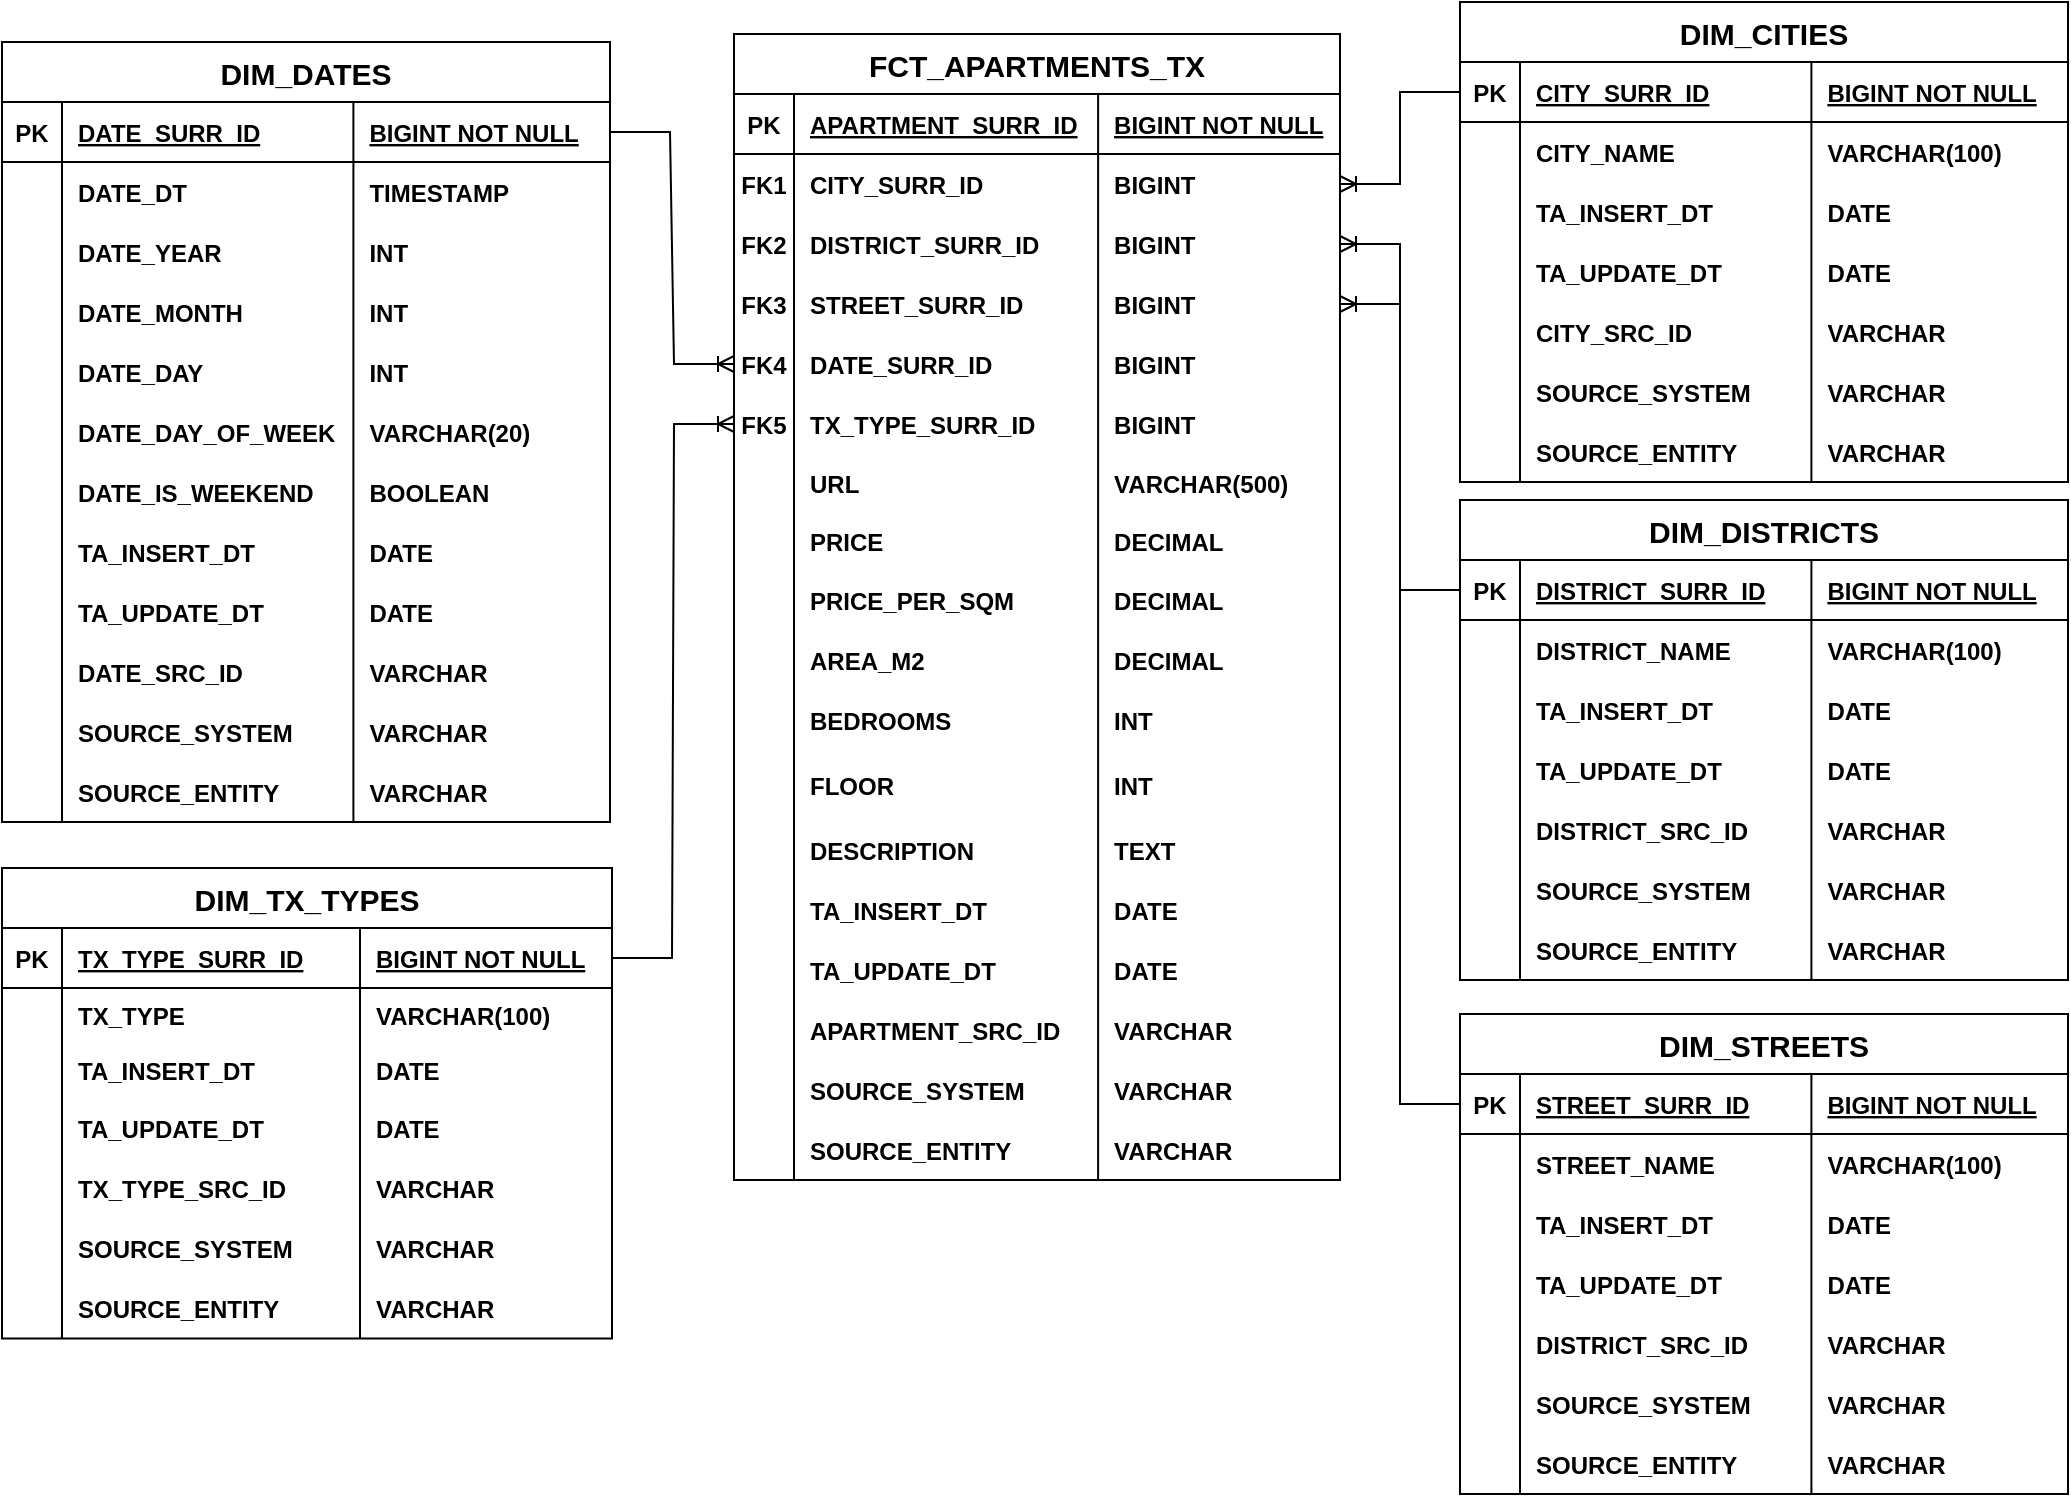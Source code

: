 <mxfile version="28.1.1">
  <diagram name="Page-1" id="QBci4Ad2uPYSjfKlQZZ4">
    <mxGraphModel dx="1765" dy="722" grid="0" gridSize="10" guides="1" tooltips="1" connect="1" arrows="1" fold="1" page="0" pageScale="1" pageWidth="850" pageHeight="1100" math="0" shadow="0">
      <root>
        <mxCell id="0" />
        <mxCell id="1" parent="0" />
        <mxCell id="8j5CEaMQhX4lXEdDIJTh-382" value="FCT_APARTMENTS_TX" style="shape=table;startSize=30;container=1;collapsible=1;childLayout=tableLayout;fixedRows=1;rowLines=0;fontStyle=1;align=center;resizeLast=1;fontSize=15;" parent="1" vertex="1">
          <mxGeometry x="554" y="135" width="303" height="573" as="geometry" />
        </mxCell>
        <mxCell id="8j5CEaMQhX4lXEdDIJTh-383" value="" style="shape=partialRectangle;collapsible=0;dropTarget=0;pointerEvents=0;fillColor=none;points=[[0,0.5],[1,0.5]];portConstraint=eastwest;top=0;left=0;right=0;bottom=1;" parent="8j5CEaMQhX4lXEdDIJTh-382" vertex="1">
          <mxGeometry y="30" width="303" height="30" as="geometry" />
        </mxCell>
        <mxCell id="8j5CEaMQhX4lXEdDIJTh-384" value="PK" style="shape=partialRectangle;overflow=hidden;connectable=0;fillColor=none;top=0;left=0;bottom=0;right=0;fontStyle=1;" parent="8j5CEaMQhX4lXEdDIJTh-383" vertex="1">
          <mxGeometry width="30" height="30" as="geometry">
            <mxRectangle width="30" height="30" as="alternateBounds" />
          </mxGeometry>
        </mxCell>
        <mxCell id="8j5CEaMQhX4lXEdDIJTh-385" value="APARTMENT_SURR_ID" style="shape=partialRectangle;overflow=hidden;connectable=0;fillColor=none;top=0;left=0;bottom=0;right=0;align=left;spacingLeft=6;fontStyle=5;" parent="8j5CEaMQhX4lXEdDIJTh-383" vertex="1">
          <mxGeometry x="30" width="152.059" height="30" as="geometry">
            <mxRectangle width="152.059" height="30" as="alternateBounds" />
          </mxGeometry>
        </mxCell>
        <mxCell id="8j5CEaMQhX4lXEdDIJTh-386" value="BIGINT NOT NULL" style="shape=partialRectangle;overflow=hidden;connectable=0;fillColor=none;top=0;left=0;bottom=0;right=0;align=left;spacingLeft=6;fontStyle=5;" parent="8j5CEaMQhX4lXEdDIJTh-383" vertex="1">
          <mxGeometry x="182.059" width="120.941" height="30" as="geometry">
            <mxRectangle width="120.941" height="30" as="alternateBounds" />
          </mxGeometry>
        </mxCell>
        <mxCell id="8j5CEaMQhX4lXEdDIJTh-387" value="" style="shape=partialRectangle;collapsible=0;dropTarget=0;pointerEvents=0;fillColor=none;points=[[0,0.5],[1,0.5]];portConstraint=eastwest;top=0;left=0;right=0;bottom=0;" parent="8j5CEaMQhX4lXEdDIJTh-382" vertex="1">
          <mxGeometry y="60" width="303" height="30" as="geometry" />
        </mxCell>
        <mxCell id="8j5CEaMQhX4lXEdDIJTh-388" value="FK1" style="shape=partialRectangle;overflow=hidden;connectable=0;fillColor=none;top=0;left=0;bottom=0;right=0;fontStyle=1" parent="8j5CEaMQhX4lXEdDIJTh-387" vertex="1">
          <mxGeometry width="30" height="30" as="geometry">
            <mxRectangle width="30" height="30" as="alternateBounds" />
          </mxGeometry>
        </mxCell>
        <mxCell id="8j5CEaMQhX4lXEdDIJTh-389" value="CITY_SURR_ID" style="shape=partialRectangle;overflow=hidden;connectable=0;fillColor=none;top=0;left=0;bottom=0;right=0;align=left;spacingLeft=6;fontStyle=1" parent="8j5CEaMQhX4lXEdDIJTh-387" vertex="1">
          <mxGeometry x="30" width="152.059" height="30" as="geometry">
            <mxRectangle width="152.059" height="30" as="alternateBounds" />
          </mxGeometry>
        </mxCell>
        <mxCell id="8j5CEaMQhX4lXEdDIJTh-390" value="BIGINT" style="shape=partialRectangle;overflow=hidden;connectable=0;fillColor=none;top=0;left=0;bottom=0;right=0;align=left;spacingLeft=6;fontStyle=1" parent="8j5CEaMQhX4lXEdDIJTh-387" vertex="1">
          <mxGeometry x="182.059" width="120.941" height="30" as="geometry">
            <mxRectangle width="120.941" height="30" as="alternateBounds" />
          </mxGeometry>
        </mxCell>
        <mxCell id="8j5CEaMQhX4lXEdDIJTh-395" style="shape=partialRectangle;collapsible=0;dropTarget=0;pointerEvents=0;fillColor=none;points=[[0,0.5],[1,0.5]];portConstraint=eastwest;top=0;left=0;right=0;bottom=0;" parent="8j5CEaMQhX4lXEdDIJTh-382" vertex="1">
          <mxGeometry y="90" width="303" height="30" as="geometry" />
        </mxCell>
        <mxCell id="8j5CEaMQhX4lXEdDIJTh-396" value="FK2" style="shape=partialRectangle;overflow=hidden;connectable=0;fillColor=none;top=0;left=0;bottom=0;right=0;fontStyle=1" parent="8j5CEaMQhX4lXEdDIJTh-395" vertex="1">
          <mxGeometry width="30" height="30" as="geometry">
            <mxRectangle width="30" height="30" as="alternateBounds" />
          </mxGeometry>
        </mxCell>
        <mxCell id="8j5CEaMQhX4lXEdDIJTh-397" value="DISTRICT_SURR_ID" style="shape=partialRectangle;overflow=hidden;connectable=0;fillColor=none;top=0;left=0;bottom=0;right=0;align=left;spacingLeft=6;fontStyle=1" parent="8j5CEaMQhX4lXEdDIJTh-395" vertex="1">
          <mxGeometry x="30" width="152.059" height="30" as="geometry">
            <mxRectangle width="152.059" height="30" as="alternateBounds" />
          </mxGeometry>
        </mxCell>
        <mxCell id="8j5CEaMQhX4lXEdDIJTh-398" value="BIGINT" style="shape=partialRectangle;overflow=hidden;connectable=0;fillColor=none;top=0;left=0;bottom=0;right=0;align=left;spacingLeft=6;fontStyle=1" parent="8j5CEaMQhX4lXEdDIJTh-395" vertex="1">
          <mxGeometry x="182.059" width="120.941" height="30" as="geometry">
            <mxRectangle width="120.941" height="30" as="alternateBounds" />
          </mxGeometry>
        </mxCell>
        <mxCell id="8j5CEaMQhX4lXEdDIJTh-399" style="shape=partialRectangle;collapsible=0;dropTarget=0;pointerEvents=0;fillColor=none;points=[[0,0.5],[1,0.5]];portConstraint=eastwest;top=0;left=0;right=0;bottom=0;" parent="8j5CEaMQhX4lXEdDIJTh-382" vertex="1">
          <mxGeometry y="120" width="303" height="30" as="geometry" />
        </mxCell>
        <mxCell id="8j5CEaMQhX4lXEdDIJTh-400" value="FK3" style="shape=partialRectangle;overflow=hidden;connectable=0;fillColor=none;top=0;left=0;bottom=0;right=0;fontStyle=1" parent="8j5CEaMQhX4lXEdDIJTh-399" vertex="1">
          <mxGeometry width="30" height="30" as="geometry">
            <mxRectangle width="30" height="30" as="alternateBounds" />
          </mxGeometry>
        </mxCell>
        <mxCell id="8j5CEaMQhX4lXEdDIJTh-401" value="STREET_SURR_ID" style="shape=partialRectangle;overflow=hidden;connectable=0;fillColor=none;top=0;left=0;bottom=0;right=0;align=left;spacingLeft=6;fontStyle=1" parent="8j5CEaMQhX4lXEdDIJTh-399" vertex="1">
          <mxGeometry x="30" width="152.059" height="30" as="geometry">
            <mxRectangle width="152.059" height="30" as="alternateBounds" />
          </mxGeometry>
        </mxCell>
        <mxCell id="8j5CEaMQhX4lXEdDIJTh-402" value="BIGINT" style="shape=partialRectangle;overflow=hidden;connectable=0;fillColor=none;top=0;left=0;bottom=0;right=0;align=left;spacingLeft=6;fontStyle=1" parent="8j5CEaMQhX4lXEdDIJTh-399" vertex="1">
          <mxGeometry x="182.059" width="120.941" height="30" as="geometry">
            <mxRectangle width="120.941" height="30" as="alternateBounds" />
          </mxGeometry>
        </mxCell>
        <mxCell id="8j5CEaMQhX4lXEdDIJTh-403" style="shape=partialRectangle;collapsible=0;dropTarget=0;pointerEvents=0;fillColor=none;points=[[0,0.5],[1,0.5]];portConstraint=eastwest;top=0;left=0;right=0;bottom=0;" parent="8j5CEaMQhX4lXEdDIJTh-382" vertex="1">
          <mxGeometry y="150" width="303" height="30" as="geometry" />
        </mxCell>
        <mxCell id="8j5CEaMQhX4lXEdDIJTh-404" value="FK4" style="shape=partialRectangle;overflow=hidden;connectable=0;fillColor=none;top=0;left=0;bottom=0;right=0;fontStyle=1" parent="8j5CEaMQhX4lXEdDIJTh-403" vertex="1">
          <mxGeometry width="30" height="30" as="geometry">
            <mxRectangle width="30" height="30" as="alternateBounds" />
          </mxGeometry>
        </mxCell>
        <mxCell id="8j5CEaMQhX4lXEdDIJTh-405" value="DATE_SURR_ID" style="shape=partialRectangle;overflow=hidden;connectable=0;fillColor=none;top=0;left=0;bottom=0;right=0;align=left;spacingLeft=6;fontStyle=1" parent="8j5CEaMQhX4lXEdDIJTh-403" vertex="1">
          <mxGeometry x="30" width="152.059" height="30" as="geometry">
            <mxRectangle width="152.059" height="30" as="alternateBounds" />
          </mxGeometry>
        </mxCell>
        <mxCell id="8j5CEaMQhX4lXEdDIJTh-406" value="BIGINT" style="shape=partialRectangle;overflow=hidden;connectable=0;fillColor=none;top=0;left=0;bottom=0;right=0;align=left;spacingLeft=6;fontStyle=1" parent="8j5CEaMQhX4lXEdDIJTh-403" vertex="1">
          <mxGeometry x="182.059" width="120.941" height="30" as="geometry">
            <mxRectangle width="120.941" height="30" as="alternateBounds" />
          </mxGeometry>
        </mxCell>
        <mxCell id="8j5CEaMQhX4lXEdDIJTh-407" style="shape=partialRectangle;collapsible=0;dropTarget=0;pointerEvents=0;fillColor=none;points=[[0,0.5],[1,0.5]];portConstraint=eastwest;top=0;left=0;right=0;bottom=0;" parent="8j5CEaMQhX4lXEdDIJTh-382" vertex="1">
          <mxGeometry y="180" width="303" height="30" as="geometry" />
        </mxCell>
        <mxCell id="8j5CEaMQhX4lXEdDIJTh-408" value="FK5" style="shape=partialRectangle;overflow=hidden;connectable=0;fillColor=none;top=0;left=0;bottom=0;right=0;fontStyle=1" parent="8j5CEaMQhX4lXEdDIJTh-407" vertex="1">
          <mxGeometry width="30" height="30" as="geometry">
            <mxRectangle width="30" height="30" as="alternateBounds" />
          </mxGeometry>
        </mxCell>
        <mxCell id="8j5CEaMQhX4lXEdDIJTh-409" value="TX_TYPE_SURR_ID" style="shape=partialRectangle;overflow=hidden;connectable=0;fillColor=none;top=0;left=0;bottom=0;right=0;align=left;spacingLeft=6;fontStyle=1" parent="8j5CEaMQhX4lXEdDIJTh-407" vertex="1">
          <mxGeometry x="30" width="152.059" height="30" as="geometry">
            <mxRectangle width="152.059" height="30" as="alternateBounds" />
          </mxGeometry>
        </mxCell>
        <mxCell id="8j5CEaMQhX4lXEdDIJTh-410" value="BIGINT" style="shape=partialRectangle;overflow=hidden;connectable=0;fillColor=none;top=0;left=0;bottom=0;right=0;align=left;spacingLeft=6;fontStyle=1" parent="8j5CEaMQhX4lXEdDIJTh-407" vertex="1">
          <mxGeometry x="182.059" width="120.941" height="30" as="geometry">
            <mxRectangle width="120.941" height="30" as="alternateBounds" />
          </mxGeometry>
        </mxCell>
        <mxCell id="8j5CEaMQhX4lXEdDIJTh-423" style="shape=partialRectangle;collapsible=0;dropTarget=0;pointerEvents=0;fillColor=none;points=[[0,0.5],[1,0.5]];portConstraint=eastwest;top=0;left=0;right=0;bottom=0;" parent="8j5CEaMQhX4lXEdDIJTh-382" vertex="1">
          <mxGeometry y="210" width="303" height="29" as="geometry" />
        </mxCell>
        <mxCell id="8j5CEaMQhX4lXEdDIJTh-424" style="shape=partialRectangle;overflow=hidden;connectable=0;fillColor=none;top=0;left=0;bottom=0;right=0;" parent="8j5CEaMQhX4lXEdDIJTh-423" vertex="1">
          <mxGeometry width="30" height="29" as="geometry">
            <mxRectangle width="30" height="29" as="alternateBounds" />
          </mxGeometry>
        </mxCell>
        <mxCell id="8j5CEaMQhX4lXEdDIJTh-425" value="URL " style="shape=partialRectangle;overflow=hidden;connectable=0;fillColor=none;top=0;left=0;bottom=0;right=0;align=left;spacingLeft=6;fontStyle=1" parent="8j5CEaMQhX4lXEdDIJTh-423" vertex="1">
          <mxGeometry x="30" width="152.059" height="29" as="geometry">
            <mxRectangle width="152.059" height="29" as="alternateBounds" />
          </mxGeometry>
        </mxCell>
        <mxCell id="8j5CEaMQhX4lXEdDIJTh-426" value="VARCHAR(500)" style="shape=partialRectangle;overflow=hidden;connectable=0;fillColor=none;top=0;left=0;bottom=0;right=0;align=left;spacingLeft=6;fontStyle=1" parent="8j5CEaMQhX4lXEdDIJTh-423" vertex="1">
          <mxGeometry x="182.059" width="120.941" height="29" as="geometry">
            <mxRectangle width="120.941" height="29" as="alternateBounds" />
          </mxGeometry>
        </mxCell>
        <mxCell id="8j5CEaMQhX4lXEdDIJTh-427" style="shape=partialRectangle;collapsible=0;dropTarget=0;pointerEvents=0;fillColor=none;points=[[0,0.5],[1,0.5]];portConstraint=eastwest;top=0;left=0;right=0;bottom=0;" parent="8j5CEaMQhX4lXEdDIJTh-382" vertex="1">
          <mxGeometry y="239" width="303" height="29" as="geometry" />
        </mxCell>
        <mxCell id="8j5CEaMQhX4lXEdDIJTh-428" style="shape=partialRectangle;overflow=hidden;connectable=0;fillColor=none;top=0;left=0;bottom=0;right=0;" parent="8j5CEaMQhX4lXEdDIJTh-427" vertex="1">
          <mxGeometry width="30" height="29" as="geometry">
            <mxRectangle width="30" height="29" as="alternateBounds" />
          </mxGeometry>
        </mxCell>
        <mxCell id="8j5CEaMQhX4lXEdDIJTh-429" value="PRICE " style="shape=partialRectangle;overflow=hidden;connectable=0;fillColor=none;top=0;left=0;bottom=0;right=0;align=left;spacingLeft=6;fontStyle=1" parent="8j5CEaMQhX4lXEdDIJTh-427" vertex="1">
          <mxGeometry x="30" width="152.059" height="29" as="geometry">
            <mxRectangle width="152.059" height="29" as="alternateBounds" />
          </mxGeometry>
        </mxCell>
        <mxCell id="8j5CEaMQhX4lXEdDIJTh-430" value="DECIMAL" style="shape=partialRectangle;overflow=hidden;connectable=0;fillColor=none;top=0;left=0;bottom=0;right=0;align=left;spacingLeft=6;fontStyle=1" parent="8j5CEaMQhX4lXEdDIJTh-427" vertex="1">
          <mxGeometry x="182.059" width="120.941" height="29" as="geometry">
            <mxRectangle width="120.941" height="29" as="alternateBounds" />
          </mxGeometry>
        </mxCell>
        <mxCell id="8j5CEaMQhX4lXEdDIJTh-431" style="shape=partialRectangle;collapsible=0;dropTarget=0;pointerEvents=0;fillColor=none;points=[[0,0.5],[1,0.5]];portConstraint=eastwest;top=0;left=0;right=0;bottom=0;" parent="8j5CEaMQhX4lXEdDIJTh-382" vertex="1">
          <mxGeometry y="268" width="303" height="30" as="geometry" />
        </mxCell>
        <mxCell id="8j5CEaMQhX4lXEdDIJTh-432" style="shape=partialRectangle;overflow=hidden;connectable=0;fillColor=none;top=0;left=0;bottom=0;right=0;" parent="8j5CEaMQhX4lXEdDIJTh-431" vertex="1">
          <mxGeometry width="30" height="30" as="geometry">
            <mxRectangle width="30" height="30" as="alternateBounds" />
          </mxGeometry>
        </mxCell>
        <mxCell id="8j5CEaMQhX4lXEdDIJTh-433" value="PRICE_PER_SQM   " style="shape=partialRectangle;overflow=hidden;connectable=0;fillColor=none;top=0;left=0;bottom=0;right=0;align=left;spacingLeft=6;fontStyle=1" parent="8j5CEaMQhX4lXEdDIJTh-431" vertex="1">
          <mxGeometry x="30" width="152.059" height="30" as="geometry">
            <mxRectangle width="152.059" height="30" as="alternateBounds" />
          </mxGeometry>
        </mxCell>
        <mxCell id="8j5CEaMQhX4lXEdDIJTh-434" value="DECIMAL" style="shape=partialRectangle;overflow=hidden;connectable=0;fillColor=none;top=0;left=0;bottom=0;right=0;align=left;spacingLeft=6;fontStyle=1" parent="8j5CEaMQhX4lXEdDIJTh-431" vertex="1">
          <mxGeometry x="182.059" width="120.941" height="30" as="geometry">
            <mxRectangle width="120.941" height="30" as="alternateBounds" />
          </mxGeometry>
        </mxCell>
        <mxCell id="8j5CEaMQhX4lXEdDIJTh-435" style="shape=partialRectangle;collapsible=0;dropTarget=0;pointerEvents=0;fillColor=none;points=[[0,0.5],[1,0.5]];portConstraint=eastwest;top=0;left=0;right=0;bottom=0;" parent="8j5CEaMQhX4lXEdDIJTh-382" vertex="1">
          <mxGeometry y="298" width="303" height="30" as="geometry" />
        </mxCell>
        <mxCell id="8j5CEaMQhX4lXEdDIJTh-436" style="shape=partialRectangle;overflow=hidden;connectable=0;fillColor=none;top=0;left=0;bottom=0;right=0;" parent="8j5CEaMQhX4lXEdDIJTh-435" vertex="1">
          <mxGeometry width="30" height="30" as="geometry">
            <mxRectangle width="30" height="30" as="alternateBounds" />
          </mxGeometry>
        </mxCell>
        <mxCell id="8j5CEaMQhX4lXEdDIJTh-437" value="AREA_M2 " style="shape=partialRectangle;overflow=hidden;connectable=0;fillColor=none;top=0;left=0;bottom=0;right=0;align=left;spacingLeft=6;fontStyle=1" parent="8j5CEaMQhX4lXEdDIJTh-435" vertex="1">
          <mxGeometry x="30" width="152.059" height="30" as="geometry">
            <mxRectangle width="152.059" height="30" as="alternateBounds" />
          </mxGeometry>
        </mxCell>
        <mxCell id="8j5CEaMQhX4lXEdDIJTh-438" value="DECIMAL" style="shape=partialRectangle;overflow=hidden;connectable=0;fillColor=none;top=0;left=0;bottom=0;right=0;align=left;spacingLeft=6;fontStyle=1" parent="8j5CEaMQhX4lXEdDIJTh-435" vertex="1">
          <mxGeometry x="182.059" width="120.941" height="30" as="geometry">
            <mxRectangle width="120.941" height="30" as="alternateBounds" />
          </mxGeometry>
        </mxCell>
        <mxCell id="8j5CEaMQhX4lXEdDIJTh-439" style="shape=partialRectangle;collapsible=0;dropTarget=0;pointerEvents=0;fillColor=none;points=[[0,0.5],[1,0.5]];portConstraint=eastwest;top=0;left=0;right=0;bottom=0;" parent="8j5CEaMQhX4lXEdDIJTh-382" vertex="1">
          <mxGeometry y="328" width="303" height="30" as="geometry" />
        </mxCell>
        <mxCell id="8j5CEaMQhX4lXEdDIJTh-440" style="shape=partialRectangle;overflow=hidden;connectable=0;fillColor=none;top=0;left=0;bottom=0;right=0;" parent="8j5CEaMQhX4lXEdDIJTh-439" vertex="1">
          <mxGeometry width="30" height="30" as="geometry">
            <mxRectangle width="30" height="30" as="alternateBounds" />
          </mxGeometry>
        </mxCell>
        <mxCell id="8j5CEaMQhX4lXEdDIJTh-441" value="BEDROOMS " style="shape=partialRectangle;overflow=hidden;connectable=0;fillColor=none;top=0;left=0;bottom=0;right=0;align=left;spacingLeft=6;fontStyle=1" parent="8j5CEaMQhX4lXEdDIJTh-439" vertex="1">
          <mxGeometry x="30" width="152.059" height="30" as="geometry">
            <mxRectangle width="152.059" height="30" as="alternateBounds" />
          </mxGeometry>
        </mxCell>
        <mxCell id="8j5CEaMQhX4lXEdDIJTh-442" value="INT" style="shape=partialRectangle;overflow=hidden;connectable=0;fillColor=none;top=0;left=0;bottom=0;right=0;align=left;spacingLeft=6;fontStyle=1" parent="8j5CEaMQhX4lXEdDIJTh-439" vertex="1">
          <mxGeometry x="182.059" width="120.941" height="30" as="geometry">
            <mxRectangle width="120.941" height="30" as="alternateBounds" />
          </mxGeometry>
        </mxCell>
        <mxCell id="8j5CEaMQhX4lXEdDIJTh-443" style="shape=partialRectangle;collapsible=0;dropTarget=0;pointerEvents=0;fillColor=none;points=[[0,0.5],[1,0.5]];portConstraint=eastwest;top=0;left=0;right=0;bottom=0;" parent="8j5CEaMQhX4lXEdDIJTh-382" vertex="1">
          <mxGeometry y="358" width="303" height="35" as="geometry" />
        </mxCell>
        <mxCell id="8j5CEaMQhX4lXEdDIJTh-444" style="shape=partialRectangle;overflow=hidden;connectable=0;fillColor=none;top=0;left=0;bottom=0;right=0;" parent="8j5CEaMQhX4lXEdDIJTh-443" vertex="1">
          <mxGeometry width="30" height="35" as="geometry">
            <mxRectangle width="30" height="35" as="alternateBounds" />
          </mxGeometry>
        </mxCell>
        <mxCell id="8j5CEaMQhX4lXEdDIJTh-445" value="FLOOR  " style="shape=partialRectangle;overflow=hidden;connectable=0;fillColor=none;top=0;left=0;bottom=0;right=0;align=left;spacingLeft=6;fontStyle=1" parent="8j5CEaMQhX4lXEdDIJTh-443" vertex="1">
          <mxGeometry x="30" width="152.059" height="35" as="geometry">
            <mxRectangle width="152.059" height="35" as="alternateBounds" />
          </mxGeometry>
        </mxCell>
        <mxCell id="8j5CEaMQhX4lXEdDIJTh-446" value="INT" style="shape=partialRectangle;overflow=hidden;connectable=0;fillColor=none;top=0;left=0;bottom=0;right=0;align=left;spacingLeft=6;fontStyle=1" parent="8j5CEaMQhX4lXEdDIJTh-443" vertex="1">
          <mxGeometry x="182.059" width="120.941" height="35" as="geometry">
            <mxRectangle width="120.941" height="35" as="alternateBounds" />
          </mxGeometry>
        </mxCell>
        <mxCell id="tTmst1pcSYhVb5LAMEtV-6" value="" style="shape=tableRow;horizontal=0;startSize=0;swimlaneHead=0;swimlaneBody=0;fillColor=none;collapsible=0;dropTarget=0;points=[[0,0.5],[1,0.5]];portConstraint=eastwest;top=0;left=0;right=0;bottom=0;" parent="8j5CEaMQhX4lXEdDIJTh-382" vertex="1">
          <mxGeometry y="393" width="303" height="30" as="geometry" />
        </mxCell>
        <mxCell id="tTmst1pcSYhVb5LAMEtV-7" value="" style="shape=partialRectangle;connectable=0;fillColor=none;top=0;left=0;bottom=0;right=0;editable=1;overflow=hidden;" parent="tTmst1pcSYhVb5LAMEtV-6" vertex="1">
          <mxGeometry width="30" height="30" as="geometry">
            <mxRectangle width="30" height="30" as="alternateBounds" />
          </mxGeometry>
        </mxCell>
        <mxCell id="tTmst1pcSYhVb5LAMEtV-8" value="DESCRIPTION " style="shape=partialRectangle;connectable=0;fillColor=none;top=0;left=0;bottom=0;right=0;align=left;spacingLeft=6;overflow=hidden;fontStyle=1" parent="tTmst1pcSYhVb5LAMEtV-6" vertex="1">
          <mxGeometry x="30" width="152.059" height="30" as="geometry">
            <mxRectangle width="152.059" height="30" as="alternateBounds" />
          </mxGeometry>
        </mxCell>
        <mxCell id="tTmst1pcSYhVb5LAMEtV-9" value="TEXT" style="shape=partialRectangle;connectable=0;fillColor=none;top=0;left=0;bottom=0;right=0;align=left;spacingLeft=6;overflow=hidden;fontStyle=1" parent="tTmst1pcSYhVb5LAMEtV-6" vertex="1">
          <mxGeometry x="182.059" width="120.941" height="30" as="geometry">
            <mxRectangle width="120.941" height="30" as="alternateBounds" />
          </mxGeometry>
        </mxCell>
        <mxCell id="8j5CEaMQhX4lXEdDIJTh-447" style="shape=partialRectangle;collapsible=0;dropTarget=0;pointerEvents=0;fillColor=none;points=[[0,0.5],[1,0.5]];portConstraint=eastwest;top=0;left=0;right=0;bottom=0;" parent="8j5CEaMQhX4lXEdDIJTh-382" vertex="1">
          <mxGeometry y="423" width="303" height="30" as="geometry" />
        </mxCell>
        <mxCell id="8j5CEaMQhX4lXEdDIJTh-448" style="shape=partialRectangle;overflow=hidden;connectable=0;fillColor=none;top=0;left=0;bottom=0;right=0;" parent="8j5CEaMQhX4lXEdDIJTh-447" vertex="1">
          <mxGeometry width="30" height="30" as="geometry">
            <mxRectangle width="30" height="30" as="alternateBounds" />
          </mxGeometry>
        </mxCell>
        <mxCell id="8j5CEaMQhX4lXEdDIJTh-449" value="TA_INSERT_DT" style="shape=partialRectangle;overflow=hidden;connectable=0;fillColor=none;top=0;left=0;bottom=0;right=0;align=left;spacingLeft=6;fontStyle=1" parent="8j5CEaMQhX4lXEdDIJTh-447" vertex="1">
          <mxGeometry x="30" width="152.059" height="30" as="geometry">
            <mxRectangle width="152.059" height="30" as="alternateBounds" />
          </mxGeometry>
        </mxCell>
        <mxCell id="8j5CEaMQhX4lXEdDIJTh-450" value="DATE" style="shape=partialRectangle;overflow=hidden;connectable=0;fillColor=none;top=0;left=0;bottom=0;right=0;align=left;spacingLeft=6;fontStyle=1" parent="8j5CEaMQhX4lXEdDIJTh-447" vertex="1">
          <mxGeometry x="182.059" width="120.941" height="30" as="geometry">
            <mxRectangle width="120.941" height="30" as="alternateBounds" />
          </mxGeometry>
        </mxCell>
        <mxCell id="8j5CEaMQhX4lXEdDIJTh-451" style="shape=partialRectangle;collapsible=0;dropTarget=0;pointerEvents=0;fillColor=none;points=[[0,0.5],[1,0.5]];portConstraint=eastwest;top=0;left=0;right=0;bottom=0;" parent="8j5CEaMQhX4lXEdDIJTh-382" vertex="1">
          <mxGeometry y="453" width="303" height="30" as="geometry" />
        </mxCell>
        <mxCell id="8j5CEaMQhX4lXEdDIJTh-452" style="shape=partialRectangle;overflow=hidden;connectable=0;fillColor=none;top=0;left=0;bottom=0;right=0;" parent="8j5CEaMQhX4lXEdDIJTh-451" vertex="1">
          <mxGeometry width="30" height="30" as="geometry">
            <mxRectangle width="30" height="30" as="alternateBounds" />
          </mxGeometry>
        </mxCell>
        <mxCell id="8j5CEaMQhX4lXEdDIJTh-453" value="TA_UPDATE_DT" style="shape=partialRectangle;overflow=hidden;connectable=0;fillColor=none;top=0;left=0;bottom=0;right=0;align=left;spacingLeft=6;fontStyle=1" parent="8j5CEaMQhX4lXEdDIJTh-451" vertex="1">
          <mxGeometry x="30" width="152.059" height="30" as="geometry">
            <mxRectangle width="152.059" height="30" as="alternateBounds" />
          </mxGeometry>
        </mxCell>
        <mxCell id="8j5CEaMQhX4lXEdDIJTh-454" value="DATE" style="shape=partialRectangle;overflow=hidden;connectable=0;fillColor=none;top=0;left=0;bottom=0;right=0;align=left;spacingLeft=6;fontStyle=1" parent="8j5CEaMQhX4lXEdDIJTh-451" vertex="1">
          <mxGeometry x="182.059" width="120.941" height="30" as="geometry">
            <mxRectangle width="120.941" height="30" as="alternateBounds" />
          </mxGeometry>
        </mxCell>
        <mxCell id="8j5CEaMQhX4lXEdDIJTh-455" style="shape=partialRectangle;collapsible=0;dropTarget=0;pointerEvents=0;fillColor=none;points=[[0,0.5],[1,0.5]];portConstraint=eastwest;top=0;left=0;right=0;bottom=0;" parent="8j5CEaMQhX4lXEdDIJTh-382" vertex="1">
          <mxGeometry y="483" width="303" height="30" as="geometry" />
        </mxCell>
        <mxCell id="8j5CEaMQhX4lXEdDIJTh-456" style="shape=partialRectangle;overflow=hidden;connectable=0;fillColor=none;top=0;left=0;bottom=0;right=0;" parent="8j5CEaMQhX4lXEdDIJTh-455" vertex="1">
          <mxGeometry width="30" height="30" as="geometry">
            <mxRectangle width="30" height="30" as="alternateBounds" />
          </mxGeometry>
        </mxCell>
        <mxCell id="8j5CEaMQhX4lXEdDIJTh-457" value="APARTMENT_SRC_ID" style="shape=partialRectangle;overflow=hidden;connectable=0;fillColor=none;top=0;left=0;bottom=0;right=0;align=left;spacingLeft=6;fontStyle=1" parent="8j5CEaMQhX4lXEdDIJTh-455" vertex="1">
          <mxGeometry x="30" width="152.059" height="30" as="geometry">
            <mxRectangle width="152.059" height="30" as="alternateBounds" />
          </mxGeometry>
        </mxCell>
        <mxCell id="8j5CEaMQhX4lXEdDIJTh-458" value="VARCHAR" style="shape=partialRectangle;overflow=hidden;connectable=0;fillColor=none;top=0;left=0;bottom=0;right=0;align=left;spacingLeft=6;fontStyle=1" parent="8j5CEaMQhX4lXEdDIJTh-455" vertex="1">
          <mxGeometry x="182.059" width="120.941" height="30" as="geometry">
            <mxRectangle width="120.941" height="30" as="alternateBounds" />
          </mxGeometry>
        </mxCell>
        <mxCell id="8j5CEaMQhX4lXEdDIJTh-459" style="shape=partialRectangle;collapsible=0;dropTarget=0;pointerEvents=0;fillColor=none;points=[[0,0.5],[1,0.5]];portConstraint=eastwest;top=0;left=0;right=0;bottom=0;" parent="8j5CEaMQhX4lXEdDIJTh-382" vertex="1">
          <mxGeometry y="513" width="303" height="30" as="geometry" />
        </mxCell>
        <mxCell id="8j5CEaMQhX4lXEdDIJTh-460" style="shape=partialRectangle;overflow=hidden;connectable=0;fillColor=none;top=0;left=0;bottom=0;right=0;" parent="8j5CEaMQhX4lXEdDIJTh-459" vertex="1">
          <mxGeometry width="30" height="30" as="geometry">
            <mxRectangle width="30" height="30" as="alternateBounds" />
          </mxGeometry>
        </mxCell>
        <mxCell id="8j5CEaMQhX4lXEdDIJTh-461" value="SOURCE_SYSTEM" style="shape=partialRectangle;overflow=hidden;connectable=0;fillColor=none;top=0;left=0;bottom=0;right=0;align=left;spacingLeft=6;fontStyle=1" parent="8j5CEaMQhX4lXEdDIJTh-459" vertex="1">
          <mxGeometry x="30" width="152.059" height="30" as="geometry">
            <mxRectangle width="152.059" height="30" as="alternateBounds" />
          </mxGeometry>
        </mxCell>
        <mxCell id="8j5CEaMQhX4lXEdDIJTh-462" value="VARCHAR" style="shape=partialRectangle;overflow=hidden;connectable=0;fillColor=none;top=0;left=0;bottom=0;right=0;align=left;spacingLeft=6;fontStyle=1" parent="8j5CEaMQhX4lXEdDIJTh-459" vertex="1">
          <mxGeometry x="182.059" width="120.941" height="30" as="geometry">
            <mxRectangle width="120.941" height="30" as="alternateBounds" />
          </mxGeometry>
        </mxCell>
        <mxCell id="8j5CEaMQhX4lXEdDIJTh-463" style="shape=partialRectangle;collapsible=0;dropTarget=0;pointerEvents=0;fillColor=none;points=[[0,0.5],[1,0.5]];portConstraint=eastwest;top=0;left=0;right=0;bottom=0;" parent="8j5CEaMQhX4lXEdDIJTh-382" vertex="1">
          <mxGeometry y="543" width="303" height="30" as="geometry" />
        </mxCell>
        <mxCell id="8j5CEaMQhX4lXEdDIJTh-464" style="shape=partialRectangle;overflow=hidden;connectable=0;fillColor=none;top=0;left=0;bottom=0;right=0;" parent="8j5CEaMQhX4lXEdDIJTh-463" vertex="1">
          <mxGeometry width="30" height="30" as="geometry">
            <mxRectangle width="30" height="30" as="alternateBounds" />
          </mxGeometry>
        </mxCell>
        <mxCell id="8j5CEaMQhX4lXEdDIJTh-465" value="SOURCE_ENTITY" style="shape=partialRectangle;overflow=hidden;connectable=0;fillColor=none;top=0;left=0;bottom=0;right=0;align=left;spacingLeft=6;fontStyle=1" parent="8j5CEaMQhX4lXEdDIJTh-463" vertex="1">
          <mxGeometry x="30" width="152.059" height="30" as="geometry">
            <mxRectangle width="152.059" height="30" as="alternateBounds" />
          </mxGeometry>
        </mxCell>
        <mxCell id="8j5CEaMQhX4lXEdDIJTh-466" value="VARCHAR" style="shape=partialRectangle;overflow=hidden;connectable=0;fillColor=none;top=0;left=0;bottom=0;right=0;align=left;spacingLeft=6;fontStyle=1" parent="8j5CEaMQhX4lXEdDIJTh-463" vertex="1">
          <mxGeometry x="182.059" width="120.941" height="30" as="geometry">
            <mxRectangle width="120.941" height="30" as="alternateBounds" />
          </mxGeometry>
        </mxCell>
        <mxCell id="8j5CEaMQhX4lXEdDIJTh-496" value="DIM_DATES" style="shape=table;startSize=30;container=1;collapsible=1;childLayout=tableLayout;fixedRows=1;rowLines=0;fontStyle=1;align=center;resizeLast=1;fontSize=15;" parent="1" vertex="1">
          <mxGeometry x="188" y="139" width="304" height="390" as="geometry" />
        </mxCell>
        <mxCell id="8j5CEaMQhX4lXEdDIJTh-497" value="" style="shape=partialRectangle;collapsible=0;dropTarget=0;pointerEvents=0;fillColor=none;points=[[0,0.5],[1,0.5]];portConstraint=eastwest;top=0;left=0;right=0;bottom=1;" parent="8j5CEaMQhX4lXEdDIJTh-496" vertex="1">
          <mxGeometry y="30" width="304" height="30" as="geometry" />
        </mxCell>
        <mxCell id="8j5CEaMQhX4lXEdDIJTh-498" value="PK" style="shape=partialRectangle;overflow=hidden;connectable=0;fillColor=none;top=0;left=0;bottom=0;right=0;fontStyle=1;" parent="8j5CEaMQhX4lXEdDIJTh-497" vertex="1">
          <mxGeometry width="30" height="30" as="geometry">
            <mxRectangle width="30" height="30" as="alternateBounds" />
          </mxGeometry>
        </mxCell>
        <mxCell id="8j5CEaMQhX4lXEdDIJTh-499" value="DATE_SURR_ID" style="shape=partialRectangle;overflow=hidden;connectable=0;fillColor=none;top=0;left=0;bottom=0;right=0;align=left;spacingLeft=6;fontStyle=5;" parent="8j5CEaMQhX4lXEdDIJTh-497" vertex="1">
          <mxGeometry x="30" width="145.706" height="30" as="geometry">
            <mxRectangle width="145.706" height="30" as="alternateBounds" />
          </mxGeometry>
        </mxCell>
        <mxCell id="8j5CEaMQhX4lXEdDIJTh-500" value="BIGINT NOT NULL" style="shape=partialRectangle;overflow=hidden;connectable=0;fillColor=none;top=0;left=0;bottom=0;right=0;align=left;spacingLeft=6;fontStyle=5;" parent="8j5CEaMQhX4lXEdDIJTh-497" vertex="1">
          <mxGeometry x="175.706" width="128.294" height="30" as="geometry">
            <mxRectangle width="128.294" height="30" as="alternateBounds" />
          </mxGeometry>
        </mxCell>
        <mxCell id="tTmst1pcSYhVb5LAMEtV-10" value="" style="shape=tableRow;horizontal=0;startSize=0;swimlaneHead=0;swimlaneBody=0;fillColor=none;collapsible=0;dropTarget=0;points=[[0,0.5],[1,0.5]];portConstraint=eastwest;top=0;left=0;right=0;bottom=0;" parent="8j5CEaMQhX4lXEdDIJTh-496" vertex="1">
          <mxGeometry y="60" width="304" height="30" as="geometry" />
        </mxCell>
        <mxCell id="tTmst1pcSYhVb5LAMEtV-11" value="" style="shape=partialRectangle;connectable=0;fillColor=none;top=0;left=0;bottom=0;right=0;editable=1;overflow=hidden;" parent="tTmst1pcSYhVb5LAMEtV-10" vertex="1">
          <mxGeometry width="30" height="30" as="geometry">
            <mxRectangle width="30" height="30" as="alternateBounds" />
          </mxGeometry>
        </mxCell>
        <mxCell id="tTmst1pcSYhVb5LAMEtV-12" value="DATE_DT" style="shape=partialRectangle;connectable=0;fillColor=none;top=0;left=0;bottom=0;right=0;align=left;spacingLeft=6;overflow=hidden;fontStyle=1" parent="tTmst1pcSYhVb5LAMEtV-10" vertex="1">
          <mxGeometry x="30" width="145.706" height="30" as="geometry">
            <mxRectangle width="145.706" height="30" as="alternateBounds" />
          </mxGeometry>
        </mxCell>
        <mxCell id="tTmst1pcSYhVb5LAMEtV-13" value="TIMESTAMP" style="shape=partialRectangle;connectable=0;fillColor=none;top=0;left=0;bottom=0;right=0;align=left;spacingLeft=6;overflow=hidden;fontStyle=1" parent="tTmst1pcSYhVb5LAMEtV-10" vertex="1">
          <mxGeometry x="175.706" width="128.294" height="30" as="geometry">
            <mxRectangle width="128.294" height="30" as="alternateBounds" />
          </mxGeometry>
        </mxCell>
        <mxCell id="8j5CEaMQhX4lXEdDIJTh-501" value="" style="shape=partialRectangle;collapsible=0;dropTarget=0;pointerEvents=0;fillColor=none;points=[[0,0.5],[1,0.5]];portConstraint=eastwest;top=0;left=0;right=0;bottom=0;" parent="8j5CEaMQhX4lXEdDIJTh-496" vertex="1">
          <mxGeometry y="90" width="304" height="30" as="geometry" />
        </mxCell>
        <mxCell id="8j5CEaMQhX4lXEdDIJTh-502" value="" style="shape=partialRectangle;overflow=hidden;connectable=0;fillColor=none;top=0;left=0;bottom=0;right=0;" parent="8j5CEaMQhX4lXEdDIJTh-501" vertex="1">
          <mxGeometry width="30" height="30" as="geometry">
            <mxRectangle width="30" height="30" as="alternateBounds" />
          </mxGeometry>
        </mxCell>
        <mxCell id="8j5CEaMQhX4lXEdDIJTh-503" value="DATE_YEAR" style="shape=partialRectangle;overflow=hidden;connectable=0;fillColor=none;top=0;left=0;bottom=0;right=0;align=left;spacingLeft=6;fontStyle=1" parent="8j5CEaMQhX4lXEdDIJTh-501" vertex="1">
          <mxGeometry x="30" width="145.706" height="30" as="geometry">
            <mxRectangle width="145.706" height="30" as="alternateBounds" />
          </mxGeometry>
        </mxCell>
        <mxCell id="8j5CEaMQhX4lXEdDIJTh-504" value="INT" style="shape=partialRectangle;overflow=hidden;connectable=0;fillColor=none;top=0;left=0;bottom=0;right=0;align=left;spacingLeft=6;fontStyle=1" parent="8j5CEaMQhX4lXEdDIJTh-501" vertex="1">
          <mxGeometry x="175.706" width="128.294" height="30" as="geometry">
            <mxRectangle width="128.294" height="30" as="alternateBounds" />
          </mxGeometry>
        </mxCell>
        <mxCell id="8j5CEaMQhX4lXEdDIJTh-505" value="" style="shape=partialRectangle;collapsible=0;dropTarget=0;pointerEvents=0;fillColor=none;points=[[0,0.5],[1,0.5]];portConstraint=eastwest;top=0;left=0;right=0;bottom=0;" parent="8j5CEaMQhX4lXEdDIJTh-496" vertex="1">
          <mxGeometry y="120" width="304" height="30" as="geometry" />
        </mxCell>
        <mxCell id="8j5CEaMQhX4lXEdDIJTh-506" value="" style="shape=partialRectangle;overflow=hidden;connectable=0;fillColor=none;top=0;left=0;bottom=0;right=0;" parent="8j5CEaMQhX4lXEdDIJTh-505" vertex="1">
          <mxGeometry width="30" height="30" as="geometry">
            <mxRectangle width="30" height="30" as="alternateBounds" />
          </mxGeometry>
        </mxCell>
        <mxCell id="8j5CEaMQhX4lXEdDIJTh-507" value="DATE_MONTH" style="shape=partialRectangle;overflow=hidden;connectable=0;fillColor=none;top=0;left=0;bottom=0;right=0;align=left;spacingLeft=6;fontStyle=1" parent="8j5CEaMQhX4lXEdDIJTh-505" vertex="1">
          <mxGeometry x="30" width="145.706" height="30" as="geometry">
            <mxRectangle width="145.706" height="30" as="alternateBounds" />
          </mxGeometry>
        </mxCell>
        <mxCell id="8j5CEaMQhX4lXEdDIJTh-508" value="INT" style="shape=partialRectangle;overflow=hidden;connectable=0;fillColor=none;top=0;left=0;bottom=0;right=0;align=left;spacingLeft=6;fontStyle=1" parent="8j5CEaMQhX4lXEdDIJTh-505" vertex="1">
          <mxGeometry x="175.706" width="128.294" height="30" as="geometry">
            <mxRectangle width="128.294" height="30" as="alternateBounds" />
          </mxGeometry>
        </mxCell>
        <mxCell id="8j5CEaMQhX4lXEdDIJTh-509" style="shape=partialRectangle;collapsible=0;dropTarget=0;pointerEvents=0;fillColor=none;points=[[0,0.5],[1,0.5]];portConstraint=eastwest;top=0;left=0;right=0;bottom=0;" parent="8j5CEaMQhX4lXEdDIJTh-496" vertex="1">
          <mxGeometry y="150" width="304" height="30" as="geometry" />
        </mxCell>
        <mxCell id="8j5CEaMQhX4lXEdDIJTh-510" style="shape=partialRectangle;overflow=hidden;connectable=0;fillColor=none;top=0;left=0;bottom=0;right=0;" parent="8j5CEaMQhX4lXEdDIJTh-509" vertex="1">
          <mxGeometry width="30" height="30" as="geometry">
            <mxRectangle width="30" height="30" as="alternateBounds" />
          </mxGeometry>
        </mxCell>
        <mxCell id="8j5CEaMQhX4lXEdDIJTh-511" value="DATE_DAY" style="shape=partialRectangle;overflow=hidden;connectable=0;fillColor=none;top=0;left=0;bottom=0;right=0;align=left;spacingLeft=6;fontStyle=1" parent="8j5CEaMQhX4lXEdDIJTh-509" vertex="1">
          <mxGeometry x="30" width="145.706" height="30" as="geometry">
            <mxRectangle width="145.706" height="30" as="alternateBounds" />
          </mxGeometry>
        </mxCell>
        <mxCell id="8j5CEaMQhX4lXEdDIJTh-512" value="INT" style="shape=partialRectangle;overflow=hidden;connectable=0;fillColor=none;top=0;left=0;bottom=0;right=0;align=left;spacingLeft=6;fontStyle=1" parent="8j5CEaMQhX4lXEdDIJTh-509" vertex="1">
          <mxGeometry x="175.706" width="128.294" height="30" as="geometry">
            <mxRectangle width="128.294" height="30" as="alternateBounds" />
          </mxGeometry>
        </mxCell>
        <mxCell id="8j5CEaMQhX4lXEdDIJTh-525" style="shape=partialRectangle;collapsible=0;dropTarget=0;pointerEvents=0;fillColor=none;points=[[0,0.5],[1,0.5]];portConstraint=eastwest;top=0;left=0;right=0;bottom=0;" parent="8j5CEaMQhX4lXEdDIJTh-496" vertex="1">
          <mxGeometry y="180" width="304" height="30" as="geometry" />
        </mxCell>
        <mxCell id="8j5CEaMQhX4lXEdDIJTh-526" style="shape=partialRectangle;overflow=hidden;connectable=0;fillColor=none;top=0;left=0;bottom=0;right=0;" parent="8j5CEaMQhX4lXEdDIJTh-525" vertex="1">
          <mxGeometry width="30" height="30" as="geometry">
            <mxRectangle width="30" height="30" as="alternateBounds" />
          </mxGeometry>
        </mxCell>
        <mxCell id="8j5CEaMQhX4lXEdDIJTh-527" value="DATE_DAY_OF_WEEK" style="shape=partialRectangle;overflow=hidden;connectable=0;fillColor=none;top=0;left=0;bottom=0;right=0;align=left;spacingLeft=6;fontStyle=1" parent="8j5CEaMQhX4lXEdDIJTh-525" vertex="1">
          <mxGeometry x="30" width="145.706" height="30" as="geometry">
            <mxRectangle width="145.706" height="30" as="alternateBounds" />
          </mxGeometry>
        </mxCell>
        <mxCell id="8j5CEaMQhX4lXEdDIJTh-528" value="VARCHAR(20)" style="shape=partialRectangle;overflow=hidden;connectable=0;fillColor=none;top=0;left=0;bottom=0;right=0;align=left;spacingLeft=6;fontStyle=1" parent="8j5CEaMQhX4lXEdDIJTh-525" vertex="1">
          <mxGeometry x="175.706" width="128.294" height="30" as="geometry">
            <mxRectangle width="128.294" height="30" as="alternateBounds" />
          </mxGeometry>
        </mxCell>
        <mxCell id="8j5CEaMQhX4lXEdDIJTh-529" style="shape=partialRectangle;collapsible=0;dropTarget=0;pointerEvents=0;fillColor=none;points=[[0,0.5],[1,0.5]];portConstraint=eastwest;top=0;left=0;right=0;bottom=0;" parent="8j5CEaMQhX4lXEdDIJTh-496" vertex="1">
          <mxGeometry y="210" width="304" height="30" as="geometry" />
        </mxCell>
        <mxCell id="8j5CEaMQhX4lXEdDIJTh-530" style="shape=partialRectangle;overflow=hidden;connectable=0;fillColor=none;top=0;left=0;bottom=0;right=0;" parent="8j5CEaMQhX4lXEdDIJTh-529" vertex="1">
          <mxGeometry width="30" height="30" as="geometry">
            <mxRectangle width="30" height="30" as="alternateBounds" />
          </mxGeometry>
        </mxCell>
        <mxCell id="8j5CEaMQhX4lXEdDIJTh-531" value="DATE_IS_WEEKEND" style="shape=partialRectangle;overflow=hidden;connectable=0;fillColor=none;top=0;left=0;bottom=0;right=0;align=left;spacingLeft=6;fontStyle=1" parent="8j5CEaMQhX4lXEdDIJTh-529" vertex="1">
          <mxGeometry x="30" width="145.706" height="30" as="geometry">
            <mxRectangle width="145.706" height="30" as="alternateBounds" />
          </mxGeometry>
        </mxCell>
        <mxCell id="8j5CEaMQhX4lXEdDIJTh-532" value="BOOLEAN" style="shape=partialRectangle;overflow=hidden;connectable=0;fillColor=none;top=0;left=0;bottom=0;right=0;align=left;spacingLeft=6;fontStyle=1" parent="8j5CEaMQhX4lXEdDIJTh-529" vertex="1">
          <mxGeometry x="175.706" width="128.294" height="30" as="geometry">
            <mxRectangle width="128.294" height="30" as="alternateBounds" />
          </mxGeometry>
        </mxCell>
        <mxCell id="8j5CEaMQhX4lXEdDIJTh-533" style="shape=partialRectangle;collapsible=0;dropTarget=0;pointerEvents=0;fillColor=none;points=[[0,0.5],[1,0.5]];portConstraint=eastwest;top=0;left=0;right=0;bottom=0;" parent="8j5CEaMQhX4lXEdDIJTh-496" vertex="1">
          <mxGeometry y="240" width="304" height="30" as="geometry" />
        </mxCell>
        <mxCell id="8j5CEaMQhX4lXEdDIJTh-534" style="shape=partialRectangle;overflow=hidden;connectable=0;fillColor=none;top=0;left=0;bottom=0;right=0;" parent="8j5CEaMQhX4lXEdDIJTh-533" vertex="1">
          <mxGeometry width="30" height="30" as="geometry">
            <mxRectangle width="30" height="30" as="alternateBounds" />
          </mxGeometry>
        </mxCell>
        <mxCell id="8j5CEaMQhX4lXEdDIJTh-535" value="TA_INSERT_DT" style="shape=partialRectangle;overflow=hidden;connectable=0;fillColor=none;top=0;left=0;bottom=0;right=0;align=left;spacingLeft=6;fontStyle=1" parent="8j5CEaMQhX4lXEdDIJTh-533" vertex="1">
          <mxGeometry x="30" width="145.706" height="30" as="geometry">
            <mxRectangle width="145.706" height="30" as="alternateBounds" />
          </mxGeometry>
        </mxCell>
        <mxCell id="8j5CEaMQhX4lXEdDIJTh-536" value="DATE" style="shape=partialRectangle;overflow=hidden;connectable=0;fillColor=none;top=0;left=0;bottom=0;right=0;align=left;spacingLeft=6;fontStyle=1" parent="8j5CEaMQhX4lXEdDIJTh-533" vertex="1">
          <mxGeometry x="175.706" width="128.294" height="30" as="geometry">
            <mxRectangle width="128.294" height="30" as="alternateBounds" />
          </mxGeometry>
        </mxCell>
        <mxCell id="8j5CEaMQhX4lXEdDIJTh-537" style="shape=partialRectangle;collapsible=0;dropTarget=0;pointerEvents=0;fillColor=none;points=[[0,0.5],[1,0.5]];portConstraint=eastwest;top=0;left=0;right=0;bottom=0;" parent="8j5CEaMQhX4lXEdDIJTh-496" vertex="1">
          <mxGeometry y="270" width="304" height="30" as="geometry" />
        </mxCell>
        <mxCell id="8j5CEaMQhX4lXEdDIJTh-538" style="shape=partialRectangle;overflow=hidden;connectable=0;fillColor=none;top=0;left=0;bottom=0;right=0;" parent="8j5CEaMQhX4lXEdDIJTh-537" vertex="1">
          <mxGeometry width="30" height="30" as="geometry">
            <mxRectangle width="30" height="30" as="alternateBounds" />
          </mxGeometry>
        </mxCell>
        <mxCell id="8j5CEaMQhX4lXEdDIJTh-539" value="TA_UPDATE_DT" style="shape=partialRectangle;overflow=hidden;connectable=0;fillColor=none;top=0;left=0;bottom=0;right=0;align=left;spacingLeft=6;fontStyle=1" parent="8j5CEaMQhX4lXEdDIJTh-537" vertex="1">
          <mxGeometry x="30" width="145.706" height="30" as="geometry">
            <mxRectangle width="145.706" height="30" as="alternateBounds" />
          </mxGeometry>
        </mxCell>
        <mxCell id="8j5CEaMQhX4lXEdDIJTh-540" value="DATE" style="shape=partialRectangle;overflow=hidden;connectable=0;fillColor=none;top=0;left=0;bottom=0;right=0;align=left;spacingLeft=6;fontStyle=1" parent="8j5CEaMQhX4lXEdDIJTh-537" vertex="1">
          <mxGeometry x="175.706" width="128.294" height="30" as="geometry">
            <mxRectangle width="128.294" height="30" as="alternateBounds" />
          </mxGeometry>
        </mxCell>
        <mxCell id="8j5CEaMQhX4lXEdDIJTh-541" style="shape=partialRectangle;collapsible=0;dropTarget=0;pointerEvents=0;fillColor=none;points=[[0,0.5],[1,0.5]];portConstraint=eastwest;top=0;left=0;right=0;bottom=0;" parent="8j5CEaMQhX4lXEdDIJTh-496" vertex="1">
          <mxGeometry y="300" width="304" height="30" as="geometry" />
        </mxCell>
        <mxCell id="8j5CEaMQhX4lXEdDIJTh-542" style="shape=partialRectangle;overflow=hidden;connectable=0;fillColor=none;top=0;left=0;bottom=0;right=0;" parent="8j5CEaMQhX4lXEdDIJTh-541" vertex="1">
          <mxGeometry width="30" height="30" as="geometry">
            <mxRectangle width="30" height="30" as="alternateBounds" />
          </mxGeometry>
        </mxCell>
        <mxCell id="8j5CEaMQhX4lXEdDIJTh-543" value="DATE_SRC_ID" style="shape=partialRectangle;overflow=hidden;connectable=0;fillColor=none;top=0;left=0;bottom=0;right=0;align=left;spacingLeft=6;fontStyle=1" parent="8j5CEaMQhX4lXEdDIJTh-541" vertex="1">
          <mxGeometry x="30" width="145.706" height="30" as="geometry">
            <mxRectangle width="145.706" height="30" as="alternateBounds" />
          </mxGeometry>
        </mxCell>
        <mxCell id="8j5CEaMQhX4lXEdDIJTh-544" value="VARCHAR" style="shape=partialRectangle;overflow=hidden;connectable=0;fillColor=none;top=0;left=0;bottom=0;right=0;align=left;spacingLeft=6;fontStyle=1" parent="8j5CEaMQhX4lXEdDIJTh-541" vertex="1">
          <mxGeometry x="175.706" width="128.294" height="30" as="geometry">
            <mxRectangle width="128.294" height="30" as="alternateBounds" />
          </mxGeometry>
        </mxCell>
        <mxCell id="8j5CEaMQhX4lXEdDIJTh-545" style="shape=partialRectangle;collapsible=0;dropTarget=0;pointerEvents=0;fillColor=none;points=[[0,0.5],[1,0.5]];portConstraint=eastwest;top=0;left=0;right=0;bottom=0;" parent="8j5CEaMQhX4lXEdDIJTh-496" vertex="1">
          <mxGeometry y="330" width="304" height="30" as="geometry" />
        </mxCell>
        <mxCell id="8j5CEaMQhX4lXEdDIJTh-546" style="shape=partialRectangle;overflow=hidden;connectable=0;fillColor=none;top=0;left=0;bottom=0;right=0;" parent="8j5CEaMQhX4lXEdDIJTh-545" vertex="1">
          <mxGeometry width="30" height="30" as="geometry">
            <mxRectangle width="30" height="30" as="alternateBounds" />
          </mxGeometry>
        </mxCell>
        <mxCell id="8j5CEaMQhX4lXEdDIJTh-547" value="SOURCE_SYSTEM" style="shape=partialRectangle;overflow=hidden;connectable=0;fillColor=none;top=0;left=0;bottom=0;right=0;align=left;spacingLeft=6;fontStyle=1" parent="8j5CEaMQhX4lXEdDIJTh-545" vertex="1">
          <mxGeometry x="30" width="145.706" height="30" as="geometry">
            <mxRectangle width="145.706" height="30" as="alternateBounds" />
          </mxGeometry>
        </mxCell>
        <mxCell id="8j5CEaMQhX4lXEdDIJTh-548" value="VARCHAR" style="shape=partialRectangle;overflow=hidden;connectable=0;fillColor=none;top=0;left=0;bottom=0;right=0;align=left;spacingLeft=6;fontStyle=1" parent="8j5CEaMQhX4lXEdDIJTh-545" vertex="1">
          <mxGeometry x="175.706" width="128.294" height="30" as="geometry">
            <mxRectangle width="128.294" height="30" as="alternateBounds" />
          </mxGeometry>
        </mxCell>
        <mxCell id="8j5CEaMQhX4lXEdDIJTh-549" style="shape=partialRectangle;collapsible=0;dropTarget=0;pointerEvents=0;fillColor=none;points=[[0,0.5],[1,0.5]];portConstraint=eastwest;top=0;left=0;right=0;bottom=0;" parent="8j5CEaMQhX4lXEdDIJTh-496" vertex="1">
          <mxGeometry y="360" width="304" height="30" as="geometry" />
        </mxCell>
        <mxCell id="8j5CEaMQhX4lXEdDIJTh-550" style="shape=partialRectangle;overflow=hidden;connectable=0;fillColor=none;top=0;left=0;bottom=0;right=0;" parent="8j5CEaMQhX4lXEdDIJTh-549" vertex="1">
          <mxGeometry width="30" height="30" as="geometry">
            <mxRectangle width="30" height="30" as="alternateBounds" />
          </mxGeometry>
        </mxCell>
        <mxCell id="8j5CEaMQhX4lXEdDIJTh-551" value="SOURCE_ENTITY" style="shape=partialRectangle;overflow=hidden;connectable=0;fillColor=none;top=0;left=0;bottom=0;right=0;align=left;spacingLeft=6;fontStyle=1" parent="8j5CEaMQhX4lXEdDIJTh-549" vertex="1">
          <mxGeometry x="30" width="145.706" height="30" as="geometry">
            <mxRectangle width="145.706" height="30" as="alternateBounds" />
          </mxGeometry>
        </mxCell>
        <mxCell id="8j5CEaMQhX4lXEdDIJTh-552" value="VARCHAR" style="shape=partialRectangle;overflow=hidden;connectable=0;fillColor=none;top=0;left=0;bottom=0;right=0;align=left;spacingLeft=6;fontStyle=1" parent="8j5CEaMQhX4lXEdDIJTh-549" vertex="1">
          <mxGeometry x="175.706" width="128.294" height="30" as="geometry">
            <mxRectangle width="128.294" height="30" as="alternateBounds" />
          </mxGeometry>
        </mxCell>
        <mxCell id="LadDfvhg25KDEvU-yFwc-1" value="" style="edgeStyle=entityRelationEdgeStyle;fontSize=12;html=1;endArrow=ERoneToMany;rounded=0;" edge="1" parent="1" source="8j5CEaMQhX4lXEdDIJTh-497" target="8j5CEaMQhX4lXEdDIJTh-403">
          <mxGeometry width="100" height="100" relative="1" as="geometry">
            <mxPoint x="499" y="573" as="sourcePoint" />
            <mxPoint x="887" y="363" as="targetPoint" />
            <Array as="points">
              <mxPoint x="693" y="508" />
            </Array>
          </mxGeometry>
        </mxCell>
        <mxCell id="LadDfvhg25KDEvU-yFwc-3" value="DIM_CITIES" style="shape=table;startSize=30;container=1;collapsible=1;childLayout=tableLayout;fixedRows=1;rowLines=0;fontStyle=1;align=center;resizeLast=1;fontSize=15;" vertex="1" parent="1">
          <mxGeometry x="917" y="119" width="304" height="240" as="geometry" />
        </mxCell>
        <mxCell id="LadDfvhg25KDEvU-yFwc-4" value="" style="shape=partialRectangle;collapsible=0;dropTarget=0;pointerEvents=0;fillColor=none;points=[[0,0.5],[1,0.5]];portConstraint=eastwest;top=0;left=0;right=0;bottom=1;" vertex="1" parent="LadDfvhg25KDEvU-yFwc-3">
          <mxGeometry y="30" width="304" height="30" as="geometry" />
        </mxCell>
        <mxCell id="LadDfvhg25KDEvU-yFwc-5" value="PK" style="shape=partialRectangle;overflow=hidden;connectable=0;fillColor=none;top=0;left=0;bottom=0;right=0;fontStyle=1;" vertex="1" parent="LadDfvhg25KDEvU-yFwc-4">
          <mxGeometry width="30" height="30" as="geometry">
            <mxRectangle width="30" height="30" as="alternateBounds" />
          </mxGeometry>
        </mxCell>
        <mxCell id="LadDfvhg25KDEvU-yFwc-6" value="CITY_SURR_ID" style="shape=partialRectangle;overflow=hidden;connectable=0;fillColor=none;top=0;left=0;bottom=0;right=0;align=left;spacingLeft=6;fontStyle=5;" vertex="1" parent="LadDfvhg25KDEvU-yFwc-4">
          <mxGeometry x="30" width="145.706" height="30" as="geometry">
            <mxRectangle width="145.706" height="30" as="alternateBounds" />
          </mxGeometry>
        </mxCell>
        <mxCell id="LadDfvhg25KDEvU-yFwc-7" value="BIGINT NOT NULL" style="shape=partialRectangle;overflow=hidden;connectable=0;fillColor=none;top=0;left=0;bottom=0;right=0;align=left;spacingLeft=6;fontStyle=5;" vertex="1" parent="LadDfvhg25KDEvU-yFwc-4">
          <mxGeometry x="175.706" width="128.294" height="30" as="geometry">
            <mxRectangle width="128.294" height="30" as="alternateBounds" />
          </mxGeometry>
        </mxCell>
        <mxCell id="LadDfvhg25KDEvU-yFwc-8" value="" style="shape=tableRow;horizontal=0;startSize=0;swimlaneHead=0;swimlaneBody=0;fillColor=none;collapsible=0;dropTarget=0;points=[[0,0.5],[1,0.5]];portConstraint=eastwest;top=0;left=0;right=0;bottom=0;" vertex="1" parent="LadDfvhg25KDEvU-yFwc-3">
          <mxGeometry y="60" width="304" height="30" as="geometry" />
        </mxCell>
        <mxCell id="LadDfvhg25KDEvU-yFwc-9" value="" style="shape=partialRectangle;connectable=0;fillColor=none;top=0;left=0;bottom=0;right=0;editable=1;overflow=hidden;" vertex="1" parent="LadDfvhg25KDEvU-yFwc-8">
          <mxGeometry width="30" height="30" as="geometry">
            <mxRectangle width="30" height="30" as="alternateBounds" />
          </mxGeometry>
        </mxCell>
        <mxCell id="LadDfvhg25KDEvU-yFwc-10" value="CITY_NAME" style="shape=partialRectangle;connectable=0;fillColor=none;top=0;left=0;bottom=0;right=0;align=left;spacingLeft=6;overflow=hidden;fontStyle=1" vertex="1" parent="LadDfvhg25KDEvU-yFwc-8">
          <mxGeometry x="30" width="145.706" height="30" as="geometry">
            <mxRectangle width="145.706" height="30" as="alternateBounds" />
          </mxGeometry>
        </mxCell>
        <mxCell id="LadDfvhg25KDEvU-yFwc-11" value="VARCHAR(100)" style="shape=partialRectangle;connectable=0;fillColor=none;top=0;left=0;bottom=0;right=0;align=left;spacingLeft=6;overflow=hidden;fontStyle=1" vertex="1" parent="LadDfvhg25KDEvU-yFwc-8">
          <mxGeometry x="175.706" width="128.294" height="30" as="geometry">
            <mxRectangle width="128.294" height="30" as="alternateBounds" />
          </mxGeometry>
        </mxCell>
        <mxCell id="LadDfvhg25KDEvU-yFwc-32" style="shape=partialRectangle;collapsible=0;dropTarget=0;pointerEvents=0;fillColor=none;points=[[0,0.5],[1,0.5]];portConstraint=eastwest;top=0;left=0;right=0;bottom=0;" vertex="1" parent="LadDfvhg25KDEvU-yFwc-3">
          <mxGeometry y="90" width="304" height="30" as="geometry" />
        </mxCell>
        <mxCell id="LadDfvhg25KDEvU-yFwc-33" style="shape=partialRectangle;overflow=hidden;connectable=0;fillColor=none;top=0;left=0;bottom=0;right=0;" vertex="1" parent="LadDfvhg25KDEvU-yFwc-32">
          <mxGeometry width="30" height="30" as="geometry">
            <mxRectangle width="30" height="30" as="alternateBounds" />
          </mxGeometry>
        </mxCell>
        <mxCell id="LadDfvhg25KDEvU-yFwc-34" value="TA_INSERT_DT" style="shape=partialRectangle;overflow=hidden;connectable=0;fillColor=none;top=0;left=0;bottom=0;right=0;align=left;spacingLeft=6;fontStyle=1" vertex="1" parent="LadDfvhg25KDEvU-yFwc-32">
          <mxGeometry x="30" width="145.706" height="30" as="geometry">
            <mxRectangle width="145.706" height="30" as="alternateBounds" />
          </mxGeometry>
        </mxCell>
        <mxCell id="LadDfvhg25KDEvU-yFwc-35" value="DATE" style="shape=partialRectangle;overflow=hidden;connectable=0;fillColor=none;top=0;left=0;bottom=0;right=0;align=left;spacingLeft=6;fontStyle=1" vertex="1" parent="LadDfvhg25KDEvU-yFwc-32">
          <mxGeometry x="175.706" width="128.294" height="30" as="geometry">
            <mxRectangle width="128.294" height="30" as="alternateBounds" />
          </mxGeometry>
        </mxCell>
        <mxCell id="LadDfvhg25KDEvU-yFwc-36" style="shape=partialRectangle;collapsible=0;dropTarget=0;pointerEvents=0;fillColor=none;points=[[0,0.5],[1,0.5]];portConstraint=eastwest;top=0;left=0;right=0;bottom=0;" vertex="1" parent="LadDfvhg25KDEvU-yFwc-3">
          <mxGeometry y="120" width="304" height="30" as="geometry" />
        </mxCell>
        <mxCell id="LadDfvhg25KDEvU-yFwc-37" style="shape=partialRectangle;overflow=hidden;connectable=0;fillColor=none;top=0;left=0;bottom=0;right=0;" vertex="1" parent="LadDfvhg25KDEvU-yFwc-36">
          <mxGeometry width="30" height="30" as="geometry">
            <mxRectangle width="30" height="30" as="alternateBounds" />
          </mxGeometry>
        </mxCell>
        <mxCell id="LadDfvhg25KDEvU-yFwc-38" value="TA_UPDATE_DT" style="shape=partialRectangle;overflow=hidden;connectable=0;fillColor=none;top=0;left=0;bottom=0;right=0;align=left;spacingLeft=6;fontStyle=1" vertex="1" parent="LadDfvhg25KDEvU-yFwc-36">
          <mxGeometry x="30" width="145.706" height="30" as="geometry">
            <mxRectangle width="145.706" height="30" as="alternateBounds" />
          </mxGeometry>
        </mxCell>
        <mxCell id="LadDfvhg25KDEvU-yFwc-39" value="DATE" style="shape=partialRectangle;overflow=hidden;connectable=0;fillColor=none;top=0;left=0;bottom=0;right=0;align=left;spacingLeft=6;fontStyle=1" vertex="1" parent="LadDfvhg25KDEvU-yFwc-36">
          <mxGeometry x="175.706" width="128.294" height="30" as="geometry">
            <mxRectangle width="128.294" height="30" as="alternateBounds" />
          </mxGeometry>
        </mxCell>
        <mxCell id="LadDfvhg25KDEvU-yFwc-40" style="shape=partialRectangle;collapsible=0;dropTarget=0;pointerEvents=0;fillColor=none;points=[[0,0.5],[1,0.5]];portConstraint=eastwest;top=0;left=0;right=0;bottom=0;" vertex="1" parent="LadDfvhg25KDEvU-yFwc-3">
          <mxGeometry y="150" width="304" height="30" as="geometry" />
        </mxCell>
        <mxCell id="LadDfvhg25KDEvU-yFwc-41" style="shape=partialRectangle;overflow=hidden;connectable=0;fillColor=none;top=0;left=0;bottom=0;right=0;" vertex="1" parent="LadDfvhg25KDEvU-yFwc-40">
          <mxGeometry width="30" height="30" as="geometry">
            <mxRectangle width="30" height="30" as="alternateBounds" />
          </mxGeometry>
        </mxCell>
        <mxCell id="LadDfvhg25KDEvU-yFwc-42" value="CITY_SRC_ID" style="shape=partialRectangle;overflow=hidden;connectable=0;fillColor=none;top=0;left=0;bottom=0;right=0;align=left;spacingLeft=6;fontStyle=1" vertex="1" parent="LadDfvhg25KDEvU-yFwc-40">
          <mxGeometry x="30" width="145.706" height="30" as="geometry">
            <mxRectangle width="145.706" height="30" as="alternateBounds" />
          </mxGeometry>
        </mxCell>
        <mxCell id="LadDfvhg25KDEvU-yFwc-43" value="VARCHAR" style="shape=partialRectangle;overflow=hidden;connectable=0;fillColor=none;top=0;left=0;bottom=0;right=0;align=left;spacingLeft=6;fontStyle=1" vertex="1" parent="LadDfvhg25KDEvU-yFwc-40">
          <mxGeometry x="175.706" width="128.294" height="30" as="geometry">
            <mxRectangle width="128.294" height="30" as="alternateBounds" />
          </mxGeometry>
        </mxCell>
        <mxCell id="LadDfvhg25KDEvU-yFwc-44" style="shape=partialRectangle;collapsible=0;dropTarget=0;pointerEvents=0;fillColor=none;points=[[0,0.5],[1,0.5]];portConstraint=eastwest;top=0;left=0;right=0;bottom=0;" vertex="1" parent="LadDfvhg25KDEvU-yFwc-3">
          <mxGeometry y="180" width="304" height="30" as="geometry" />
        </mxCell>
        <mxCell id="LadDfvhg25KDEvU-yFwc-45" style="shape=partialRectangle;overflow=hidden;connectable=0;fillColor=none;top=0;left=0;bottom=0;right=0;" vertex="1" parent="LadDfvhg25KDEvU-yFwc-44">
          <mxGeometry width="30" height="30" as="geometry">
            <mxRectangle width="30" height="30" as="alternateBounds" />
          </mxGeometry>
        </mxCell>
        <mxCell id="LadDfvhg25KDEvU-yFwc-46" value="SOURCE_SYSTEM" style="shape=partialRectangle;overflow=hidden;connectable=0;fillColor=none;top=0;left=0;bottom=0;right=0;align=left;spacingLeft=6;fontStyle=1" vertex="1" parent="LadDfvhg25KDEvU-yFwc-44">
          <mxGeometry x="30" width="145.706" height="30" as="geometry">
            <mxRectangle width="145.706" height="30" as="alternateBounds" />
          </mxGeometry>
        </mxCell>
        <mxCell id="LadDfvhg25KDEvU-yFwc-47" value="VARCHAR" style="shape=partialRectangle;overflow=hidden;connectable=0;fillColor=none;top=0;left=0;bottom=0;right=0;align=left;spacingLeft=6;fontStyle=1" vertex="1" parent="LadDfvhg25KDEvU-yFwc-44">
          <mxGeometry x="175.706" width="128.294" height="30" as="geometry">
            <mxRectangle width="128.294" height="30" as="alternateBounds" />
          </mxGeometry>
        </mxCell>
        <mxCell id="LadDfvhg25KDEvU-yFwc-48" style="shape=partialRectangle;collapsible=0;dropTarget=0;pointerEvents=0;fillColor=none;points=[[0,0.5],[1,0.5]];portConstraint=eastwest;top=0;left=0;right=0;bottom=0;" vertex="1" parent="LadDfvhg25KDEvU-yFwc-3">
          <mxGeometry y="210" width="304" height="30" as="geometry" />
        </mxCell>
        <mxCell id="LadDfvhg25KDEvU-yFwc-49" style="shape=partialRectangle;overflow=hidden;connectable=0;fillColor=none;top=0;left=0;bottom=0;right=0;" vertex="1" parent="LadDfvhg25KDEvU-yFwc-48">
          <mxGeometry width="30" height="30" as="geometry">
            <mxRectangle width="30" height="30" as="alternateBounds" />
          </mxGeometry>
        </mxCell>
        <mxCell id="LadDfvhg25KDEvU-yFwc-50" value="SOURCE_ENTITY" style="shape=partialRectangle;overflow=hidden;connectable=0;fillColor=none;top=0;left=0;bottom=0;right=0;align=left;spacingLeft=6;fontStyle=1" vertex="1" parent="LadDfvhg25KDEvU-yFwc-48">
          <mxGeometry x="30" width="145.706" height="30" as="geometry">
            <mxRectangle width="145.706" height="30" as="alternateBounds" />
          </mxGeometry>
        </mxCell>
        <mxCell id="LadDfvhg25KDEvU-yFwc-51" value="VARCHAR" style="shape=partialRectangle;overflow=hidden;connectable=0;fillColor=none;top=0;left=0;bottom=0;right=0;align=left;spacingLeft=6;fontStyle=1" vertex="1" parent="LadDfvhg25KDEvU-yFwc-48">
          <mxGeometry x="175.706" width="128.294" height="30" as="geometry">
            <mxRectangle width="128.294" height="30" as="alternateBounds" />
          </mxGeometry>
        </mxCell>
        <mxCell id="LadDfvhg25KDEvU-yFwc-52" value="DIM_DISTRICTS" style="shape=table;startSize=30;container=1;collapsible=1;childLayout=tableLayout;fixedRows=1;rowLines=0;fontStyle=1;align=center;resizeLast=1;fontSize=15;" vertex="1" parent="1">
          <mxGeometry x="917" y="368" width="304" height="240" as="geometry" />
        </mxCell>
        <mxCell id="LadDfvhg25KDEvU-yFwc-53" value="" style="shape=partialRectangle;collapsible=0;dropTarget=0;pointerEvents=0;fillColor=none;points=[[0,0.5],[1,0.5]];portConstraint=eastwest;top=0;left=0;right=0;bottom=1;" vertex="1" parent="LadDfvhg25KDEvU-yFwc-52">
          <mxGeometry y="30" width="304" height="30" as="geometry" />
        </mxCell>
        <mxCell id="LadDfvhg25KDEvU-yFwc-54" value="PK" style="shape=partialRectangle;overflow=hidden;connectable=0;fillColor=none;top=0;left=0;bottom=0;right=0;fontStyle=1;" vertex="1" parent="LadDfvhg25KDEvU-yFwc-53">
          <mxGeometry width="30" height="30" as="geometry">
            <mxRectangle width="30" height="30" as="alternateBounds" />
          </mxGeometry>
        </mxCell>
        <mxCell id="LadDfvhg25KDEvU-yFwc-55" value="DISTRICT_SURR_ID" style="shape=partialRectangle;overflow=hidden;connectable=0;fillColor=none;top=0;left=0;bottom=0;right=0;align=left;spacingLeft=6;fontStyle=5;" vertex="1" parent="LadDfvhg25KDEvU-yFwc-53">
          <mxGeometry x="30" width="145.706" height="30" as="geometry">
            <mxRectangle width="145.706" height="30" as="alternateBounds" />
          </mxGeometry>
        </mxCell>
        <mxCell id="LadDfvhg25KDEvU-yFwc-56" value="BIGINT NOT NULL" style="shape=partialRectangle;overflow=hidden;connectable=0;fillColor=none;top=0;left=0;bottom=0;right=0;align=left;spacingLeft=6;fontStyle=5;" vertex="1" parent="LadDfvhg25KDEvU-yFwc-53">
          <mxGeometry x="175.706" width="128.294" height="30" as="geometry">
            <mxRectangle width="128.294" height="30" as="alternateBounds" />
          </mxGeometry>
        </mxCell>
        <mxCell id="LadDfvhg25KDEvU-yFwc-57" value="" style="shape=tableRow;horizontal=0;startSize=0;swimlaneHead=0;swimlaneBody=0;fillColor=none;collapsible=0;dropTarget=0;points=[[0,0.5],[1,0.5]];portConstraint=eastwest;top=0;left=0;right=0;bottom=0;" vertex="1" parent="LadDfvhg25KDEvU-yFwc-52">
          <mxGeometry y="60" width="304" height="30" as="geometry" />
        </mxCell>
        <mxCell id="LadDfvhg25KDEvU-yFwc-58" value="" style="shape=partialRectangle;connectable=0;fillColor=none;top=0;left=0;bottom=0;right=0;editable=1;overflow=hidden;" vertex="1" parent="LadDfvhg25KDEvU-yFwc-57">
          <mxGeometry width="30" height="30" as="geometry">
            <mxRectangle width="30" height="30" as="alternateBounds" />
          </mxGeometry>
        </mxCell>
        <mxCell id="LadDfvhg25KDEvU-yFwc-59" value="DISTRICT_NAME" style="shape=partialRectangle;connectable=0;fillColor=none;top=0;left=0;bottom=0;right=0;align=left;spacingLeft=6;overflow=hidden;fontStyle=1" vertex="1" parent="LadDfvhg25KDEvU-yFwc-57">
          <mxGeometry x="30" width="145.706" height="30" as="geometry">
            <mxRectangle width="145.706" height="30" as="alternateBounds" />
          </mxGeometry>
        </mxCell>
        <mxCell id="LadDfvhg25KDEvU-yFwc-60" value="VARCHAR(100)" style="shape=partialRectangle;connectable=0;fillColor=none;top=0;left=0;bottom=0;right=0;align=left;spacingLeft=6;overflow=hidden;fontStyle=1" vertex="1" parent="LadDfvhg25KDEvU-yFwc-57">
          <mxGeometry x="175.706" width="128.294" height="30" as="geometry">
            <mxRectangle width="128.294" height="30" as="alternateBounds" />
          </mxGeometry>
        </mxCell>
        <mxCell id="LadDfvhg25KDEvU-yFwc-61" style="shape=partialRectangle;collapsible=0;dropTarget=0;pointerEvents=0;fillColor=none;points=[[0,0.5],[1,0.5]];portConstraint=eastwest;top=0;left=0;right=0;bottom=0;" vertex="1" parent="LadDfvhg25KDEvU-yFwc-52">
          <mxGeometry y="90" width="304" height="30" as="geometry" />
        </mxCell>
        <mxCell id="LadDfvhg25KDEvU-yFwc-62" style="shape=partialRectangle;overflow=hidden;connectable=0;fillColor=none;top=0;left=0;bottom=0;right=0;" vertex="1" parent="LadDfvhg25KDEvU-yFwc-61">
          <mxGeometry width="30" height="30" as="geometry">
            <mxRectangle width="30" height="30" as="alternateBounds" />
          </mxGeometry>
        </mxCell>
        <mxCell id="LadDfvhg25KDEvU-yFwc-63" value="TA_INSERT_DT" style="shape=partialRectangle;overflow=hidden;connectable=0;fillColor=none;top=0;left=0;bottom=0;right=0;align=left;spacingLeft=6;fontStyle=1" vertex="1" parent="LadDfvhg25KDEvU-yFwc-61">
          <mxGeometry x="30" width="145.706" height="30" as="geometry">
            <mxRectangle width="145.706" height="30" as="alternateBounds" />
          </mxGeometry>
        </mxCell>
        <mxCell id="LadDfvhg25KDEvU-yFwc-64" value="DATE" style="shape=partialRectangle;overflow=hidden;connectable=0;fillColor=none;top=0;left=0;bottom=0;right=0;align=left;spacingLeft=6;fontStyle=1" vertex="1" parent="LadDfvhg25KDEvU-yFwc-61">
          <mxGeometry x="175.706" width="128.294" height="30" as="geometry">
            <mxRectangle width="128.294" height="30" as="alternateBounds" />
          </mxGeometry>
        </mxCell>
        <mxCell id="LadDfvhg25KDEvU-yFwc-65" style="shape=partialRectangle;collapsible=0;dropTarget=0;pointerEvents=0;fillColor=none;points=[[0,0.5],[1,0.5]];portConstraint=eastwest;top=0;left=0;right=0;bottom=0;" vertex="1" parent="LadDfvhg25KDEvU-yFwc-52">
          <mxGeometry y="120" width="304" height="30" as="geometry" />
        </mxCell>
        <mxCell id="LadDfvhg25KDEvU-yFwc-66" style="shape=partialRectangle;overflow=hidden;connectable=0;fillColor=none;top=0;left=0;bottom=0;right=0;" vertex="1" parent="LadDfvhg25KDEvU-yFwc-65">
          <mxGeometry width="30" height="30" as="geometry">
            <mxRectangle width="30" height="30" as="alternateBounds" />
          </mxGeometry>
        </mxCell>
        <mxCell id="LadDfvhg25KDEvU-yFwc-67" value="TA_UPDATE_DT" style="shape=partialRectangle;overflow=hidden;connectable=0;fillColor=none;top=0;left=0;bottom=0;right=0;align=left;spacingLeft=6;fontStyle=1" vertex="1" parent="LadDfvhg25KDEvU-yFwc-65">
          <mxGeometry x="30" width="145.706" height="30" as="geometry">
            <mxRectangle width="145.706" height="30" as="alternateBounds" />
          </mxGeometry>
        </mxCell>
        <mxCell id="LadDfvhg25KDEvU-yFwc-68" value="DATE" style="shape=partialRectangle;overflow=hidden;connectable=0;fillColor=none;top=0;left=0;bottom=0;right=0;align=left;spacingLeft=6;fontStyle=1" vertex="1" parent="LadDfvhg25KDEvU-yFwc-65">
          <mxGeometry x="175.706" width="128.294" height="30" as="geometry">
            <mxRectangle width="128.294" height="30" as="alternateBounds" />
          </mxGeometry>
        </mxCell>
        <mxCell id="LadDfvhg25KDEvU-yFwc-69" style="shape=partialRectangle;collapsible=0;dropTarget=0;pointerEvents=0;fillColor=none;points=[[0,0.5],[1,0.5]];portConstraint=eastwest;top=0;left=0;right=0;bottom=0;" vertex="1" parent="LadDfvhg25KDEvU-yFwc-52">
          <mxGeometry y="150" width="304" height="30" as="geometry" />
        </mxCell>
        <mxCell id="LadDfvhg25KDEvU-yFwc-70" style="shape=partialRectangle;overflow=hidden;connectable=0;fillColor=none;top=0;left=0;bottom=0;right=0;" vertex="1" parent="LadDfvhg25KDEvU-yFwc-69">
          <mxGeometry width="30" height="30" as="geometry">
            <mxRectangle width="30" height="30" as="alternateBounds" />
          </mxGeometry>
        </mxCell>
        <mxCell id="LadDfvhg25KDEvU-yFwc-71" value="DISTRICT_SRC_ID" style="shape=partialRectangle;overflow=hidden;connectable=0;fillColor=none;top=0;left=0;bottom=0;right=0;align=left;spacingLeft=6;fontStyle=1" vertex="1" parent="LadDfvhg25KDEvU-yFwc-69">
          <mxGeometry x="30" width="145.706" height="30" as="geometry">
            <mxRectangle width="145.706" height="30" as="alternateBounds" />
          </mxGeometry>
        </mxCell>
        <mxCell id="LadDfvhg25KDEvU-yFwc-72" value="VARCHAR" style="shape=partialRectangle;overflow=hidden;connectable=0;fillColor=none;top=0;left=0;bottom=0;right=0;align=left;spacingLeft=6;fontStyle=1" vertex="1" parent="LadDfvhg25KDEvU-yFwc-69">
          <mxGeometry x="175.706" width="128.294" height="30" as="geometry">
            <mxRectangle width="128.294" height="30" as="alternateBounds" />
          </mxGeometry>
        </mxCell>
        <mxCell id="LadDfvhg25KDEvU-yFwc-73" style="shape=partialRectangle;collapsible=0;dropTarget=0;pointerEvents=0;fillColor=none;points=[[0,0.5],[1,0.5]];portConstraint=eastwest;top=0;left=0;right=0;bottom=0;" vertex="1" parent="LadDfvhg25KDEvU-yFwc-52">
          <mxGeometry y="180" width="304" height="30" as="geometry" />
        </mxCell>
        <mxCell id="LadDfvhg25KDEvU-yFwc-74" style="shape=partialRectangle;overflow=hidden;connectable=0;fillColor=none;top=0;left=0;bottom=0;right=0;" vertex="1" parent="LadDfvhg25KDEvU-yFwc-73">
          <mxGeometry width="30" height="30" as="geometry">
            <mxRectangle width="30" height="30" as="alternateBounds" />
          </mxGeometry>
        </mxCell>
        <mxCell id="LadDfvhg25KDEvU-yFwc-75" value="SOURCE_SYSTEM" style="shape=partialRectangle;overflow=hidden;connectable=0;fillColor=none;top=0;left=0;bottom=0;right=0;align=left;spacingLeft=6;fontStyle=1" vertex="1" parent="LadDfvhg25KDEvU-yFwc-73">
          <mxGeometry x="30" width="145.706" height="30" as="geometry">
            <mxRectangle width="145.706" height="30" as="alternateBounds" />
          </mxGeometry>
        </mxCell>
        <mxCell id="LadDfvhg25KDEvU-yFwc-76" value="VARCHAR" style="shape=partialRectangle;overflow=hidden;connectable=0;fillColor=none;top=0;left=0;bottom=0;right=0;align=left;spacingLeft=6;fontStyle=1" vertex="1" parent="LadDfvhg25KDEvU-yFwc-73">
          <mxGeometry x="175.706" width="128.294" height="30" as="geometry">
            <mxRectangle width="128.294" height="30" as="alternateBounds" />
          </mxGeometry>
        </mxCell>
        <mxCell id="LadDfvhg25KDEvU-yFwc-77" style="shape=partialRectangle;collapsible=0;dropTarget=0;pointerEvents=0;fillColor=none;points=[[0,0.5],[1,0.5]];portConstraint=eastwest;top=0;left=0;right=0;bottom=0;" vertex="1" parent="LadDfvhg25KDEvU-yFwc-52">
          <mxGeometry y="210" width="304" height="30" as="geometry" />
        </mxCell>
        <mxCell id="LadDfvhg25KDEvU-yFwc-78" style="shape=partialRectangle;overflow=hidden;connectable=0;fillColor=none;top=0;left=0;bottom=0;right=0;" vertex="1" parent="LadDfvhg25KDEvU-yFwc-77">
          <mxGeometry width="30" height="30" as="geometry">
            <mxRectangle width="30" height="30" as="alternateBounds" />
          </mxGeometry>
        </mxCell>
        <mxCell id="LadDfvhg25KDEvU-yFwc-79" value="SOURCE_ENTITY" style="shape=partialRectangle;overflow=hidden;connectable=0;fillColor=none;top=0;left=0;bottom=0;right=0;align=left;spacingLeft=6;fontStyle=1" vertex="1" parent="LadDfvhg25KDEvU-yFwc-77">
          <mxGeometry x="30" width="145.706" height="30" as="geometry">
            <mxRectangle width="145.706" height="30" as="alternateBounds" />
          </mxGeometry>
        </mxCell>
        <mxCell id="LadDfvhg25KDEvU-yFwc-80" value="VARCHAR" style="shape=partialRectangle;overflow=hidden;connectable=0;fillColor=none;top=0;left=0;bottom=0;right=0;align=left;spacingLeft=6;fontStyle=1" vertex="1" parent="LadDfvhg25KDEvU-yFwc-77">
          <mxGeometry x="175.706" width="128.294" height="30" as="geometry">
            <mxRectangle width="128.294" height="30" as="alternateBounds" />
          </mxGeometry>
        </mxCell>
        <mxCell id="LadDfvhg25KDEvU-yFwc-82" value="DIM_STREETS" style="shape=table;startSize=30;container=1;collapsible=1;childLayout=tableLayout;fixedRows=1;rowLines=0;fontStyle=1;align=center;resizeLast=1;fontSize=15;" vertex="1" parent="1">
          <mxGeometry x="917" y="625" width="304" height="240" as="geometry" />
        </mxCell>
        <mxCell id="LadDfvhg25KDEvU-yFwc-83" value="" style="shape=partialRectangle;collapsible=0;dropTarget=0;pointerEvents=0;fillColor=none;points=[[0,0.5],[1,0.5]];portConstraint=eastwest;top=0;left=0;right=0;bottom=1;" vertex="1" parent="LadDfvhg25KDEvU-yFwc-82">
          <mxGeometry y="30" width="304" height="30" as="geometry" />
        </mxCell>
        <mxCell id="LadDfvhg25KDEvU-yFwc-84" value="PK" style="shape=partialRectangle;overflow=hidden;connectable=0;fillColor=none;top=0;left=0;bottom=0;right=0;fontStyle=1;" vertex="1" parent="LadDfvhg25KDEvU-yFwc-83">
          <mxGeometry width="30" height="30" as="geometry">
            <mxRectangle width="30" height="30" as="alternateBounds" />
          </mxGeometry>
        </mxCell>
        <mxCell id="LadDfvhg25KDEvU-yFwc-85" value="STREET_SURR_ID" style="shape=partialRectangle;overflow=hidden;connectable=0;fillColor=none;top=0;left=0;bottom=0;right=0;align=left;spacingLeft=6;fontStyle=5;" vertex="1" parent="LadDfvhg25KDEvU-yFwc-83">
          <mxGeometry x="30" width="145.706" height="30" as="geometry">
            <mxRectangle width="145.706" height="30" as="alternateBounds" />
          </mxGeometry>
        </mxCell>
        <mxCell id="LadDfvhg25KDEvU-yFwc-86" value="BIGINT NOT NULL" style="shape=partialRectangle;overflow=hidden;connectable=0;fillColor=none;top=0;left=0;bottom=0;right=0;align=left;spacingLeft=6;fontStyle=5;" vertex="1" parent="LadDfvhg25KDEvU-yFwc-83">
          <mxGeometry x="175.706" width="128.294" height="30" as="geometry">
            <mxRectangle width="128.294" height="30" as="alternateBounds" />
          </mxGeometry>
        </mxCell>
        <mxCell id="LadDfvhg25KDEvU-yFwc-87" value="" style="shape=tableRow;horizontal=0;startSize=0;swimlaneHead=0;swimlaneBody=0;fillColor=none;collapsible=0;dropTarget=0;points=[[0,0.5],[1,0.5]];portConstraint=eastwest;top=0;left=0;right=0;bottom=0;" vertex="1" parent="LadDfvhg25KDEvU-yFwc-82">
          <mxGeometry y="60" width="304" height="30" as="geometry" />
        </mxCell>
        <mxCell id="LadDfvhg25KDEvU-yFwc-88" value="" style="shape=partialRectangle;connectable=0;fillColor=none;top=0;left=0;bottom=0;right=0;editable=1;overflow=hidden;" vertex="1" parent="LadDfvhg25KDEvU-yFwc-87">
          <mxGeometry width="30" height="30" as="geometry">
            <mxRectangle width="30" height="30" as="alternateBounds" />
          </mxGeometry>
        </mxCell>
        <mxCell id="LadDfvhg25KDEvU-yFwc-89" value="STREET_NAME" style="shape=partialRectangle;connectable=0;fillColor=none;top=0;left=0;bottom=0;right=0;align=left;spacingLeft=6;overflow=hidden;fontStyle=1" vertex="1" parent="LadDfvhg25KDEvU-yFwc-87">
          <mxGeometry x="30" width="145.706" height="30" as="geometry">
            <mxRectangle width="145.706" height="30" as="alternateBounds" />
          </mxGeometry>
        </mxCell>
        <mxCell id="LadDfvhg25KDEvU-yFwc-90" value="VARCHAR(100)" style="shape=partialRectangle;connectable=0;fillColor=none;top=0;left=0;bottom=0;right=0;align=left;spacingLeft=6;overflow=hidden;fontStyle=1" vertex="1" parent="LadDfvhg25KDEvU-yFwc-87">
          <mxGeometry x="175.706" width="128.294" height="30" as="geometry">
            <mxRectangle width="128.294" height="30" as="alternateBounds" />
          </mxGeometry>
        </mxCell>
        <mxCell id="LadDfvhg25KDEvU-yFwc-91" style="shape=partialRectangle;collapsible=0;dropTarget=0;pointerEvents=0;fillColor=none;points=[[0,0.5],[1,0.5]];portConstraint=eastwest;top=0;left=0;right=0;bottom=0;" vertex="1" parent="LadDfvhg25KDEvU-yFwc-82">
          <mxGeometry y="90" width="304" height="30" as="geometry" />
        </mxCell>
        <mxCell id="LadDfvhg25KDEvU-yFwc-92" style="shape=partialRectangle;overflow=hidden;connectable=0;fillColor=none;top=0;left=0;bottom=0;right=0;" vertex="1" parent="LadDfvhg25KDEvU-yFwc-91">
          <mxGeometry width="30" height="30" as="geometry">
            <mxRectangle width="30" height="30" as="alternateBounds" />
          </mxGeometry>
        </mxCell>
        <mxCell id="LadDfvhg25KDEvU-yFwc-93" value="TA_INSERT_DT" style="shape=partialRectangle;overflow=hidden;connectable=0;fillColor=none;top=0;left=0;bottom=0;right=0;align=left;spacingLeft=6;fontStyle=1" vertex="1" parent="LadDfvhg25KDEvU-yFwc-91">
          <mxGeometry x="30" width="145.706" height="30" as="geometry">
            <mxRectangle width="145.706" height="30" as="alternateBounds" />
          </mxGeometry>
        </mxCell>
        <mxCell id="LadDfvhg25KDEvU-yFwc-94" value="DATE" style="shape=partialRectangle;overflow=hidden;connectable=0;fillColor=none;top=0;left=0;bottom=0;right=0;align=left;spacingLeft=6;fontStyle=1" vertex="1" parent="LadDfvhg25KDEvU-yFwc-91">
          <mxGeometry x="175.706" width="128.294" height="30" as="geometry">
            <mxRectangle width="128.294" height="30" as="alternateBounds" />
          </mxGeometry>
        </mxCell>
        <mxCell id="LadDfvhg25KDEvU-yFwc-95" style="shape=partialRectangle;collapsible=0;dropTarget=0;pointerEvents=0;fillColor=none;points=[[0,0.5],[1,0.5]];portConstraint=eastwest;top=0;left=0;right=0;bottom=0;" vertex="1" parent="LadDfvhg25KDEvU-yFwc-82">
          <mxGeometry y="120" width="304" height="30" as="geometry" />
        </mxCell>
        <mxCell id="LadDfvhg25KDEvU-yFwc-96" style="shape=partialRectangle;overflow=hidden;connectable=0;fillColor=none;top=0;left=0;bottom=0;right=0;" vertex="1" parent="LadDfvhg25KDEvU-yFwc-95">
          <mxGeometry width="30" height="30" as="geometry">
            <mxRectangle width="30" height="30" as="alternateBounds" />
          </mxGeometry>
        </mxCell>
        <mxCell id="LadDfvhg25KDEvU-yFwc-97" value="TA_UPDATE_DT" style="shape=partialRectangle;overflow=hidden;connectable=0;fillColor=none;top=0;left=0;bottom=0;right=0;align=left;spacingLeft=6;fontStyle=1" vertex="1" parent="LadDfvhg25KDEvU-yFwc-95">
          <mxGeometry x="30" width="145.706" height="30" as="geometry">
            <mxRectangle width="145.706" height="30" as="alternateBounds" />
          </mxGeometry>
        </mxCell>
        <mxCell id="LadDfvhg25KDEvU-yFwc-98" value="DATE" style="shape=partialRectangle;overflow=hidden;connectable=0;fillColor=none;top=0;left=0;bottom=0;right=0;align=left;spacingLeft=6;fontStyle=1" vertex="1" parent="LadDfvhg25KDEvU-yFwc-95">
          <mxGeometry x="175.706" width="128.294" height="30" as="geometry">
            <mxRectangle width="128.294" height="30" as="alternateBounds" />
          </mxGeometry>
        </mxCell>
        <mxCell id="LadDfvhg25KDEvU-yFwc-99" style="shape=partialRectangle;collapsible=0;dropTarget=0;pointerEvents=0;fillColor=none;points=[[0,0.5],[1,0.5]];portConstraint=eastwest;top=0;left=0;right=0;bottom=0;" vertex="1" parent="LadDfvhg25KDEvU-yFwc-82">
          <mxGeometry y="150" width="304" height="30" as="geometry" />
        </mxCell>
        <mxCell id="LadDfvhg25KDEvU-yFwc-100" style="shape=partialRectangle;overflow=hidden;connectable=0;fillColor=none;top=0;left=0;bottom=0;right=0;" vertex="1" parent="LadDfvhg25KDEvU-yFwc-99">
          <mxGeometry width="30" height="30" as="geometry">
            <mxRectangle width="30" height="30" as="alternateBounds" />
          </mxGeometry>
        </mxCell>
        <mxCell id="LadDfvhg25KDEvU-yFwc-101" value="DISTRICT_SRC_ID" style="shape=partialRectangle;overflow=hidden;connectable=0;fillColor=none;top=0;left=0;bottom=0;right=0;align=left;spacingLeft=6;fontStyle=1" vertex="1" parent="LadDfvhg25KDEvU-yFwc-99">
          <mxGeometry x="30" width="145.706" height="30" as="geometry">
            <mxRectangle width="145.706" height="30" as="alternateBounds" />
          </mxGeometry>
        </mxCell>
        <mxCell id="LadDfvhg25KDEvU-yFwc-102" value="VARCHAR" style="shape=partialRectangle;overflow=hidden;connectable=0;fillColor=none;top=0;left=0;bottom=0;right=0;align=left;spacingLeft=6;fontStyle=1" vertex="1" parent="LadDfvhg25KDEvU-yFwc-99">
          <mxGeometry x="175.706" width="128.294" height="30" as="geometry">
            <mxRectangle width="128.294" height="30" as="alternateBounds" />
          </mxGeometry>
        </mxCell>
        <mxCell id="LadDfvhg25KDEvU-yFwc-103" style="shape=partialRectangle;collapsible=0;dropTarget=0;pointerEvents=0;fillColor=none;points=[[0,0.5],[1,0.5]];portConstraint=eastwest;top=0;left=0;right=0;bottom=0;" vertex="1" parent="LadDfvhg25KDEvU-yFwc-82">
          <mxGeometry y="180" width="304" height="30" as="geometry" />
        </mxCell>
        <mxCell id="LadDfvhg25KDEvU-yFwc-104" style="shape=partialRectangle;overflow=hidden;connectable=0;fillColor=none;top=0;left=0;bottom=0;right=0;" vertex="1" parent="LadDfvhg25KDEvU-yFwc-103">
          <mxGeometry width="30" height="30" as="geometry">
            <mxRectangle width="30" height="30" as="alternateBounds" />
          </mxGeometry>
        </mxCell>
        <mxCell id="LadDfvhg25KDEvU-yFwc-105" value="SOURCE_SYSTEM" style="shape=partialRectangle;overflow=hidden;connectable=0;fillColor=none;top=0;left=0;bottom=0;right=0;align=left;spacingLeft=6;fontStyle=1" vertex="1" parent="LadDfvhg25KDEvU-yFwc-103">
          <mxGeometry x="30" width="145.706" height="30" as="geometry">
            <mxRectangle width="145.706" height="30" as="alternateBounds" />
          </mxGeometry>
        </mxCell>
        <mxCell id="LadDfvhg25KDEvU-yFwc-106" value="VARCHAR" style="shape=partialRectangle;overflow=hidden;connectable=0;fillColor=none;top=0;left=0;bottom=0;right=0;align=left;spacingLeft=6;fontStyle=1" vertex="1" parent="LadDfvhg25KDEvU-yFwc-103">
          <mxGeometry x="175.706" width="128.294" height="30" as="geometry">
            <mxRectangle width="128.294" height="30" as="alternateBounds" />
          </mxGeometry>
        </mxCell>
        <mxCell id="LadDfvhg25KDEvU-yFwc-107" style="shape=partialRectangle;collapsible=0;dropTarget=0;pointerEvents=0;fillColor=none;points=[[0,0.5],[1,0.5]];portConstraint=eastwest;top=0;left=0;right=0;bottom=0;" vertex="1" parent="LadDfvhg25KDEvU-yFwc-82">
          <mxGeometry y="210" width="304" height="30" as="geometry" />
        </mxCell>
        <mxCell id="LadDfvhg25KDEvU-yFwc-108" style="shape=partialRectangle;overflow=hidden;connectable=0;fillColor=none;top=0;left=0;bottom=0;right=0;" vertex="1" parent="LadDfvhg25KDEvU-yFwc-107">
          <mxGeometry width="30" height="30" as="geometry">
            <mxRectangle width="30" height="30" as="alternateBounds" />
          </mxGeometry>
        </mxCell>
        <mxCell id="LadDfvhg25KDEvU-yFwc-109" value="SOURCE_ENTITY" style="shape=partialRectangle;overflow=hidden;connectable=0;fillColor=none;top=0;left=0;bottom=0;right=0;align=left;spacingLeft=6;fontStyle=1" vertex="1" parent="LadDfvhg25KDEvU-yFwc-107">
          <mxGeometry x="30" width="145.706" height="30" as="geometry">
            <mxRectangle width="145.706" height="30" as="alternateBounds" />
          </mxGeometry>
        </mxCell>
        <mxCell id="LadDfvhg25KDEvU-yFwc-110" value="VARCHAR" style="shape=partialRectangle;overflow=hidden;connectable=0;fillColor=none;top=0;left=0;bottom=0;right=0;align=left;spacingLeft=6;fontStyle=1" vertex="1" parent="LadDfvhg25KDEvU-yFwc-107">
          <mxGeometry x="175.706" width="128.294" height="30" as="geometry">
            <mxRectangle width="128.294" height="30" as="alternateBounds" />
          </mxGeometry>
        </mxCell>
        <mxCell id="LadDfvhg25KDEvU-yFwc-111" value="DIM_TX_TYPES" style="shape=table;startSize=30;container=1;collapsible=1;childLayout=tableLayout;fixedRows=1;rowLines=0;fontStyle=1;align=center;resizeLast=1;fontSize=15;" vertex="1" parent="1">
          <mxGeometry x="188" y="552" width="305" height="235.232" as="geometry" />
        </mxCell>
        <mxCell id="LadDfvhg25KDEvU-yFwc-112" value="" style="shape=partialRectangle;collapsible=0;dropTarget=0;pointerEvents=0;fillColor=none;points=[[0,0.5],[1,0.5]];portConstraint=eastwest;top=0;left=0;right=0;bottom=1;" vertex="1" parent="LadDfvhg25KDEvU-yFwc-111">
          <mxGeometry y="30" width="305" height="30" as="geometry" />
        </mxCell>
        <mxCell id="LadDfvhg25KDEvU-yFwc-113" value="PK" style="shape=partialRectangle;overflow=hidden;connectable=0;fillColor=none;top=0;left=0;bottom=0;right=0;fontStyle=1;" vertex="1" parent="LadDfvhg25KDEvU-yFwc-112">
          <mxGeometry width="30" height="30" as="geometry">
            <mxRectangle width="30" height="30" as="alternateBounds" />
          </mxGeometry>
        </mxCell>
        <mxCell id="LadDfvhg25KDEvU-yFwc-114" value="TX_TYPE_SURR_ID" style="shape=partialRectangle;overflow=hidden;connectable=0;fillColor=none;top=0;left=0;bottom=0;right=0;align=left;spacingLeft=6;fontStyle=5;" vertex="1" parent="LadDfvhg25KDEvU-yFwc-112">
          <mxGeometry x="30" width="149.0" height="30" as="geometry">
            <mxRectangle width="149.0" height="30" as="alternateBounds" />
          </mxGeometry>
        </mxCell>
        <mxCell id="LadDfvhg25KDEvU-yFwc-115" value="BIGINT NOT NULL" style="shape=partialRectangle;overflow=hidden;connectable=0;fillColor=none;top=0;left=0;bottom=0;right=0;align=left;spacingLeft=6;fontStyle=5;" vertex="1" parent="LadDfvhg25KDEvU-yFwc-112">
          <mxGeometry x="179.0" width="126.0" height="30" as="geometry">
            <mxRectangle width="126.0" height="30" as="alternateBounds" />
          </mxGeometry>
        </mxCell>
        <mxCell id="LadDfvhg25KDEvU-yFwc-116" value="" style="shape=tableRow;horizontal=0;startSize=0;swimlaneHead=0;swimlaneBody=0;fillColor=none;collapsible=0;dropTarget=0;points=[[0,0.5],[1,0.5]];portConstraint=eastwest;top=0;left=0;right=0;bottom=0;" vertex="1" parent="LadDfvhg25KDEvU-yFwc-111">
          <mxGeometry y="60" width="305" height="27" as="geometry" />
        </mxCell>
        <mxCell id="LadDfvhg25KDEvU-yFwc-117" value="" style="shape=partialRectangle;connectable=0;fillColor=none;top=0;left=0;bottom=0;right=0;editable=1;overflow=hidden;" vertex="1" parent="LadDfvhg25KDEvU-yFwc-116">
          <mxGeometry width="30" height="27" as="geometry">
            <mxRectangle width="30" height="27" as="alternateBounds" />
          </mxGeometry>
        </mxCell>
        <mxCell id="LadDfvhg25KDEvU-yFwc-118" value="TX_TYPE" style="shape=partialRectangle;connectable=0;fillColor=none;top=0;left=0;bottom=0;right=0;align=left;spacingLeft=6;overflow=hidden;fontStyle=1" vertex="1" parent="LadDfvhg25KDEvU-yFwc-116">
          <mxGeometry x="30" width="149.0" height="27" as="geometry">
            <mxRectangle width="149.0" height="27" as="alternateBounds" />
          </mxGeometry>
        </mxCell>
        <mxCell id="LadDfvhg25KDEvU-yFwc-119" value="VARCHAR(100)" style="shape=partialRectangle;connectable=0;fillColor=none;top=0;left=0;bottom=0;right=0;align=left;spacingLeft=6;overflow=hidden;fontStyle=1" vertex="1" parent="LadDfvhg25KDEvU-yFwc-116">
          <mxGeometry x="179.0" width="126.0" height="27" as="geometry">
            <mxRectangle width="126.0" height="27" as="alternateBounds" />
          </mxGeometry>
        </mxCell>
        <mxCell id="LadDfvhg25KDEvU-yFwc-120" style="shape=partialRectangle;collapsible=0;dropTarget=0;pointerEvents=0;fillColor=none;points=[[0,0.5],[1,0.5]];portConstraint=eastwest;top=0;left=0;right=0;bottom=0;" vertex="1" parent="LadDfvhg25KDEvU-yFwc-111">
          <mxGeometry y="87" width="305" height="28" as="geometry" />
        </mxCell>
        <mxCell id="LadDfvhg25KDEvU-yFwc-121" style="shape=partialRectangle;overflow=hidden;connectable=0;fillColor=none;top=0;left=0;bottom=0;right=0;" vertex="1" parent="LadDfvhg25KDEvU-yFwc-120">
          <mxGeometry width="30" height="28" as="geometry">
            <mxRectangle width="30" height="28" as="alternateBounds" />
          </mxGeometry>
        </mxCell>
        <mxCell id="LadDfvhg25KDEvU-yFwc-122" value="TA_INSERT_DT" style="shape=partialRectangle;overflow=hidden;connectable=0;fillColor=none;top=0;left=0;bottom=0;right=0;align=left;spacingLeft=6;fontStyle=1" vertex="1" parent="LadDfvhg25KDEvU-yFwc-120">
          <mxGeometry x="30" width="149.0" height="28" as="geometry">
            <mxRectangle width="149.0" height="28" as="alternateBounds" />
          </mxGeometry>
        </mxCell>
        <mxCell id="LadDfvhg25KDEvU-yFwc-123" value="DATE" style="shape=partialRectangle;overflow=hidden;connectable=0;fillColor=none;top=0;left=0;bottom=0;right=0;align=left;spacingLeft=6;fontStyle=1" vertex="1" parent="LadDfvhg25KDEvU-yFwc-120">
          <mxGeometry x="179.0" width="126.0" height="28" as="geometry">
            <mxRectangle width="126.0" height="28" as="alternateBounds" />
          </mxGeometry>
        </mxCell>
        <mxCell id="LadDfvhg25KDEvU-yFwc-124" style="shape=partialRectangle;collapsible=0;dropTarget=0;pointerEvents=0;fillColor=none;points=[[0,0.5],[1,0.5]];portConstraint=eastwest;top=0;left=0;right=0;bottom=0;" vertex="1" parent="LadDfvhg25KDEvU-yFwc-111">
          <mxGeometry y="115" width="305" height="30" as="geometry" />
        </mxCell>
        <mxCell id="LadDfvhg25KDEvU-yFwc-125" style="shape=partialRectangle;overflow=hidden;connectable=0;fillColor=none;top=0;left=0;bottom=0;right=0;" vertex="1" parent="LadDfvhg25KDEvU-yFwc-124">
          <mxGeometry width="30" height="30" as="geometry">
            <mxRectangle width="30" height="30" as="alternateBounds" />
          </mxGeometry>
        </mxCell>
        <mxCell id="LadDfvhg25KDEvU-yFwc-126" value="TA_UPDATE_DT" style="shape=partialRectangle;overflow=hidden;connectable=0;fillColor=none;top=0;left=0;bottom=0;right=0;align=left;spacingLeft=6;fontStyle=1" vertex="1" parent="LadDfvhg25KDEvU-yFwc-124">
          <mxGeometry x="30" width="149.0" height="30" as="geometry">
            <mxRectangle width="149.0" height="30" as="alternateBounds" />
          </mxGeometry>
        </mxCell>
        <mxCell id="LadDfvhg25KDEvU-yFwc-127" value="DATE" style="shape=partialRectangle;overflow=hidden;connectable=0;fillColor=none;top=0;left=0;bottom=0;right=0;align=left;spacingLeft=6;fontStyle=1" vertex="1" parent="LadDfvhg25KDEvU-yFwc-124">
          <mxGeometry x="179.0" width="126.0" height="30" as="geometry">
            <mxRectangle width="126.0" height="30" as="alternateBounds" />
          </mxGeometry>
        </mxCell>
        <mxCell id="LadDfvhg25KDEvU-yFwc-128" style="shape=partialRectangle;collapsible=0;dropTarget=0;pointerEvents=0;fillColor=none;points=[[0,0.5],[1,0.5]];portConstraint=eastwest;top=0;left=0;right=0;bottom=0;" vertex="1" parent="LadDfvhg25KDEvU-yFwc-111">
          <mxGeometry y="145" width="305" height="30" as="geometry" />
        </mxCell>
        <mxCell id="LadDfvhg25KDEvU-yFwc-129" style="shape=partialRectangle;overflow=hidden;connectable=0;fillColor=none;top=0;left=0;bottom=0;right=0;" vertex="1" parent="LadDfvhg25KDEvU-yFwc-128">
          <mxGeometry width="30" height="30" as="geometry">
            <mxRectangle width="30" height="30" as="alternateBounds" />
          </mxGeometry>
        </mxCell>
        <mxCell id="LadDfvhg25KDEvU-yFwc-130" value="TX_TYPE_SRC_ID" style="shape=partialRectangle;overflow=hidden;connectable=0;fillColor=none;top=0;left=0;bottom=0;right=0;align=left;spacingLeft=6;fontStyle=1" vertex="1" parent="LadDfvhg25KDEvU-yFwc-128">
          <mxGeometry x="30" width="149.0" height="30" as="geometry">
            <mxRectangle width="149.0" height="30" as="alternateBounds" />
          </mxGeometry>
        </mxCell>
        <mxCell id="LadDfvhg25KDEvU-yFwc-131" value="VARCHAR" style="shape=partialRectangle;overflow=hidden;connectable=0;fillColor=none;top=0;left=0;bottom=0;right=0;align=left;spacingLeft=6;fontStyle=1" vertex="1" parent="LadDfvhg25KDEvU-yFwc-128">
          <mxGeometry x="179.0" width="126.0" height="30" as="geometry">
            <mxRectangle width="126.0" height="30" as="alternateBounds" />
          </mxGeometry>
        </mxCell>
        <mxCell id="LadDfvhg25KDEvU-yFwc-132" style="shape=partialRectangle;collapsible=0;dropTarget=0;pointerEvents=0;fillColor=none;points=[[0,0.5],[1,0.5]];portConstraint=eastwest;top=0;left=0;right=0;bottom=0;" vertex="1" parent="LadDfvhg25KDEvU-yFwc-111">
          <mxGeometry y="175" width="305" height="30" as="geometry" />
        </mxCell>
        <mxCell id="LadDfvhg25KDEvU-yFwc-133" style="shape=partialRectangle;overflow=hidden;connectable=0;fillColor=none;top=0;left=0;bottom=0;right=0;" vertex="1" parent="LadDfvhg25KDEvU-yFwc-132">
          <mxGeometry width="30" height="30" as="geometry">
            <mxRectangle width="30" height="30" as="alternateBounds" />
          </mxGeometry>
        </mxCell>
        <mxCell id="LadDfvhg25KDEvU-yFwc-134" value="SOURCE_SYSTEM" style="shape=partialRectangle;overflow=hidden;connectable=0;fillColor=none;top=0;left=0;bottom=0;right=0;align=left;spacingLeft=6;fontStyle=1" vertex="1" parent="LadDfvhg25KDEvU-yFwc-132">
          <mxGeometry x="30" width="149.0" height="30" as="geometry">
            <mxRectangle width="149.0" height="30" as="alternateBounds" />
          </mxGeometry>
        </mxCell>
        <mxCell id="LadDfvhg25KDEvU-yFwc-135" value="VARCHAR" style="shape=partialRectangle;overflow=hidden;connectable=0;fillColor=none;top=0;left=0;bottom=0;right=0;align=left;spacingLeft=6;fontStyle=1" vertex="1" parent="LadDfvhg25KDEvU-yFwc-132">
          <mxGeometry x="179.0" width="126.0" height="30" as="geometry">
            <mxRectangle width="126.0" height="30" as="alternateBounds" />
          </mxGeometry>
        </mxCell>
        <mxCell id="LadDfvhg25KDEvU-yFwc-136" style="shape=partialRectangle;collapsible=0;dropTarget=0;pointerEvents=0;fillColor=none;points=[[0,0.5],[1,0.5]];portConstraint=eastwest;top=0;left=0;right=0;bottom=0;" vertex="1" parent="LadDfvhg25KDEvU-yFwc-111">
          <mxGeometry y="205" width="305" height="30" as="geometry" />
        </mxCell>
        <mxCell id="LadDfvhg25KDEvU-yFwc-137" style="shape=partialRectangle;overflow=hidden;connectable=0;fillColor=none;top=0;left=0;bottom=0;right=0;" vertex="1" parent="LadDfvhg25KDEvU-yFwc-136">
          <mxGeometry width="30" height="30" as="geometry">
            <mxRectangle width="30" height="30" as="alternateBounds" />
          </mxGeometry>
        </mxCell>
        <mxCell id="LadDfvhg25KDEvU-yFwc-138" value="SOURCE_ENTITY" style="shape=partialRectangle;overflow=hidden;connectable=0;fillColor=none;top=0;left=0;bottom=0;right=0;align=left;spacingLeft=6;fontStyle=1" vertex="1" parent="LadDfvhg25KDEvU-yFwc-136">
          <mxGeometry x="30" width="149.0" height="30" as="geometry">
            <mxRectangle width="149.0" height="30" as="alternateBounds" />
          </mxGeometry>
        </mxCell>
        <mxCell id="LadDfvhg25KDEvU-yFwc-139" value="VARCHAR" style="shape=partialRectangle;overflow=hidden;connectable=0;fillColor=none;top=0;left=0;bottom=0;right=0;align=left;spacingLeft=6;fontStyle=1" vertex="1" parent="LadDfvhg25KDEvU-yFwc-136">
          <mxGeometry x="179.0" width="126.0" height="30" as="geometry">
            <mxRectangle width="126.0" height="30" as="alternateBounds" />
          </mxGeometry>
        </mxCell>
        <mxCell id="LadDfvhg25KDEvU-yFwc-142" value="" style="edgeStyle=entityRelationEdgeStyle;fontSize=12;html=1;endArrow=ERoneToMany;rounded=0;" edge="1" parent="1" source="LadDfvhg25KDEvU-yFwc-4" target="8j5CEaMQhX4lXEdDIJTh-387">
          <mxGeometry width="100" height="100" relative="1" as="geometry">
            <mxPoint x="936" y="169" as="sourcePoint" />
            <mxPoint x="915" y="397" as="targetPoint" />
            <Array as="points">
              <mxPoint x="915" y="702" />
            </Array>
          </mxGeometry>
        </mxCell>
        <mxCell id="LadDfvhg25KDEvU-yFwc-143" value="" style="edgeStyle=entityRelationEdgeStyle;fontSize=12;html=1;endArrow=ERoneToMany;rounded=0;" edge="1" parent="1" source="LadDfvhg25KDEvU-yFwc-53" target="8j5CEaMQhX4lXEdDIJTh-395">
          <mxGeometry width="100" height="100" relative="1" as="geometry">
            <mxPoint x="738" y="344" as="sourcePoint" />
            <mxPoint x="892" y="478" as="targetPoint" />
            <Array as="points">
              <mxPoint x="940" y="672" />
            </Array>
          </mxGeometry>
        </mxCell>
        <mxCell id="LadDfvhg25KDEvU-yFwc-144" value="" style="edgeStyle=entityRelationEdgeStyle;fontSize=12;html=1;endArrow=ERoneToMany;rounded=0;" edge="1" parent="1" source="LadDfvhg25KDEvU-yFwc-83" target="8j5CEaMQhX4lXEdDIJTh-399">
          <mxGeometry width="100" height="100" relative="1" as="geometry">
            <mxPoint x="890" y="444" as="sourcePoint" />
            <mxPoint x="953" y="541" as="targetPoint" />
            <Array as="points">
              <mxPoint x="1092" y="749" />
            </Array>
          </mxGeometry>
        </mxCell>
        <mxCell id="LadDfvhg25KDEvU-yFwc-145" value="" style="edgeStyle=entityRelationEdgeStyle;fontSize=12;html=1;endArrow=ERoneToMany;rounded=0;" edge="1" parent="1" source="LadDfvhg25KDEvU-yFwc-112" target="8j5CEaMQhX4lXEdDIJTh-407">
          <mxGeometry width="100" height="100" relative="1" as="geometry">
            <mxPoint x="527" y="394" as="sourcePoint" />
            <mxPoint x="590" y="514" as="targetPoint" />
            <Array as="points">
              <mxPoint x="729" y="722" />
            </Array>
          </mxGeometry>
        </mxCell>
      </root>
    </mxGraphModel>
  </diagram>
</mxfile>
